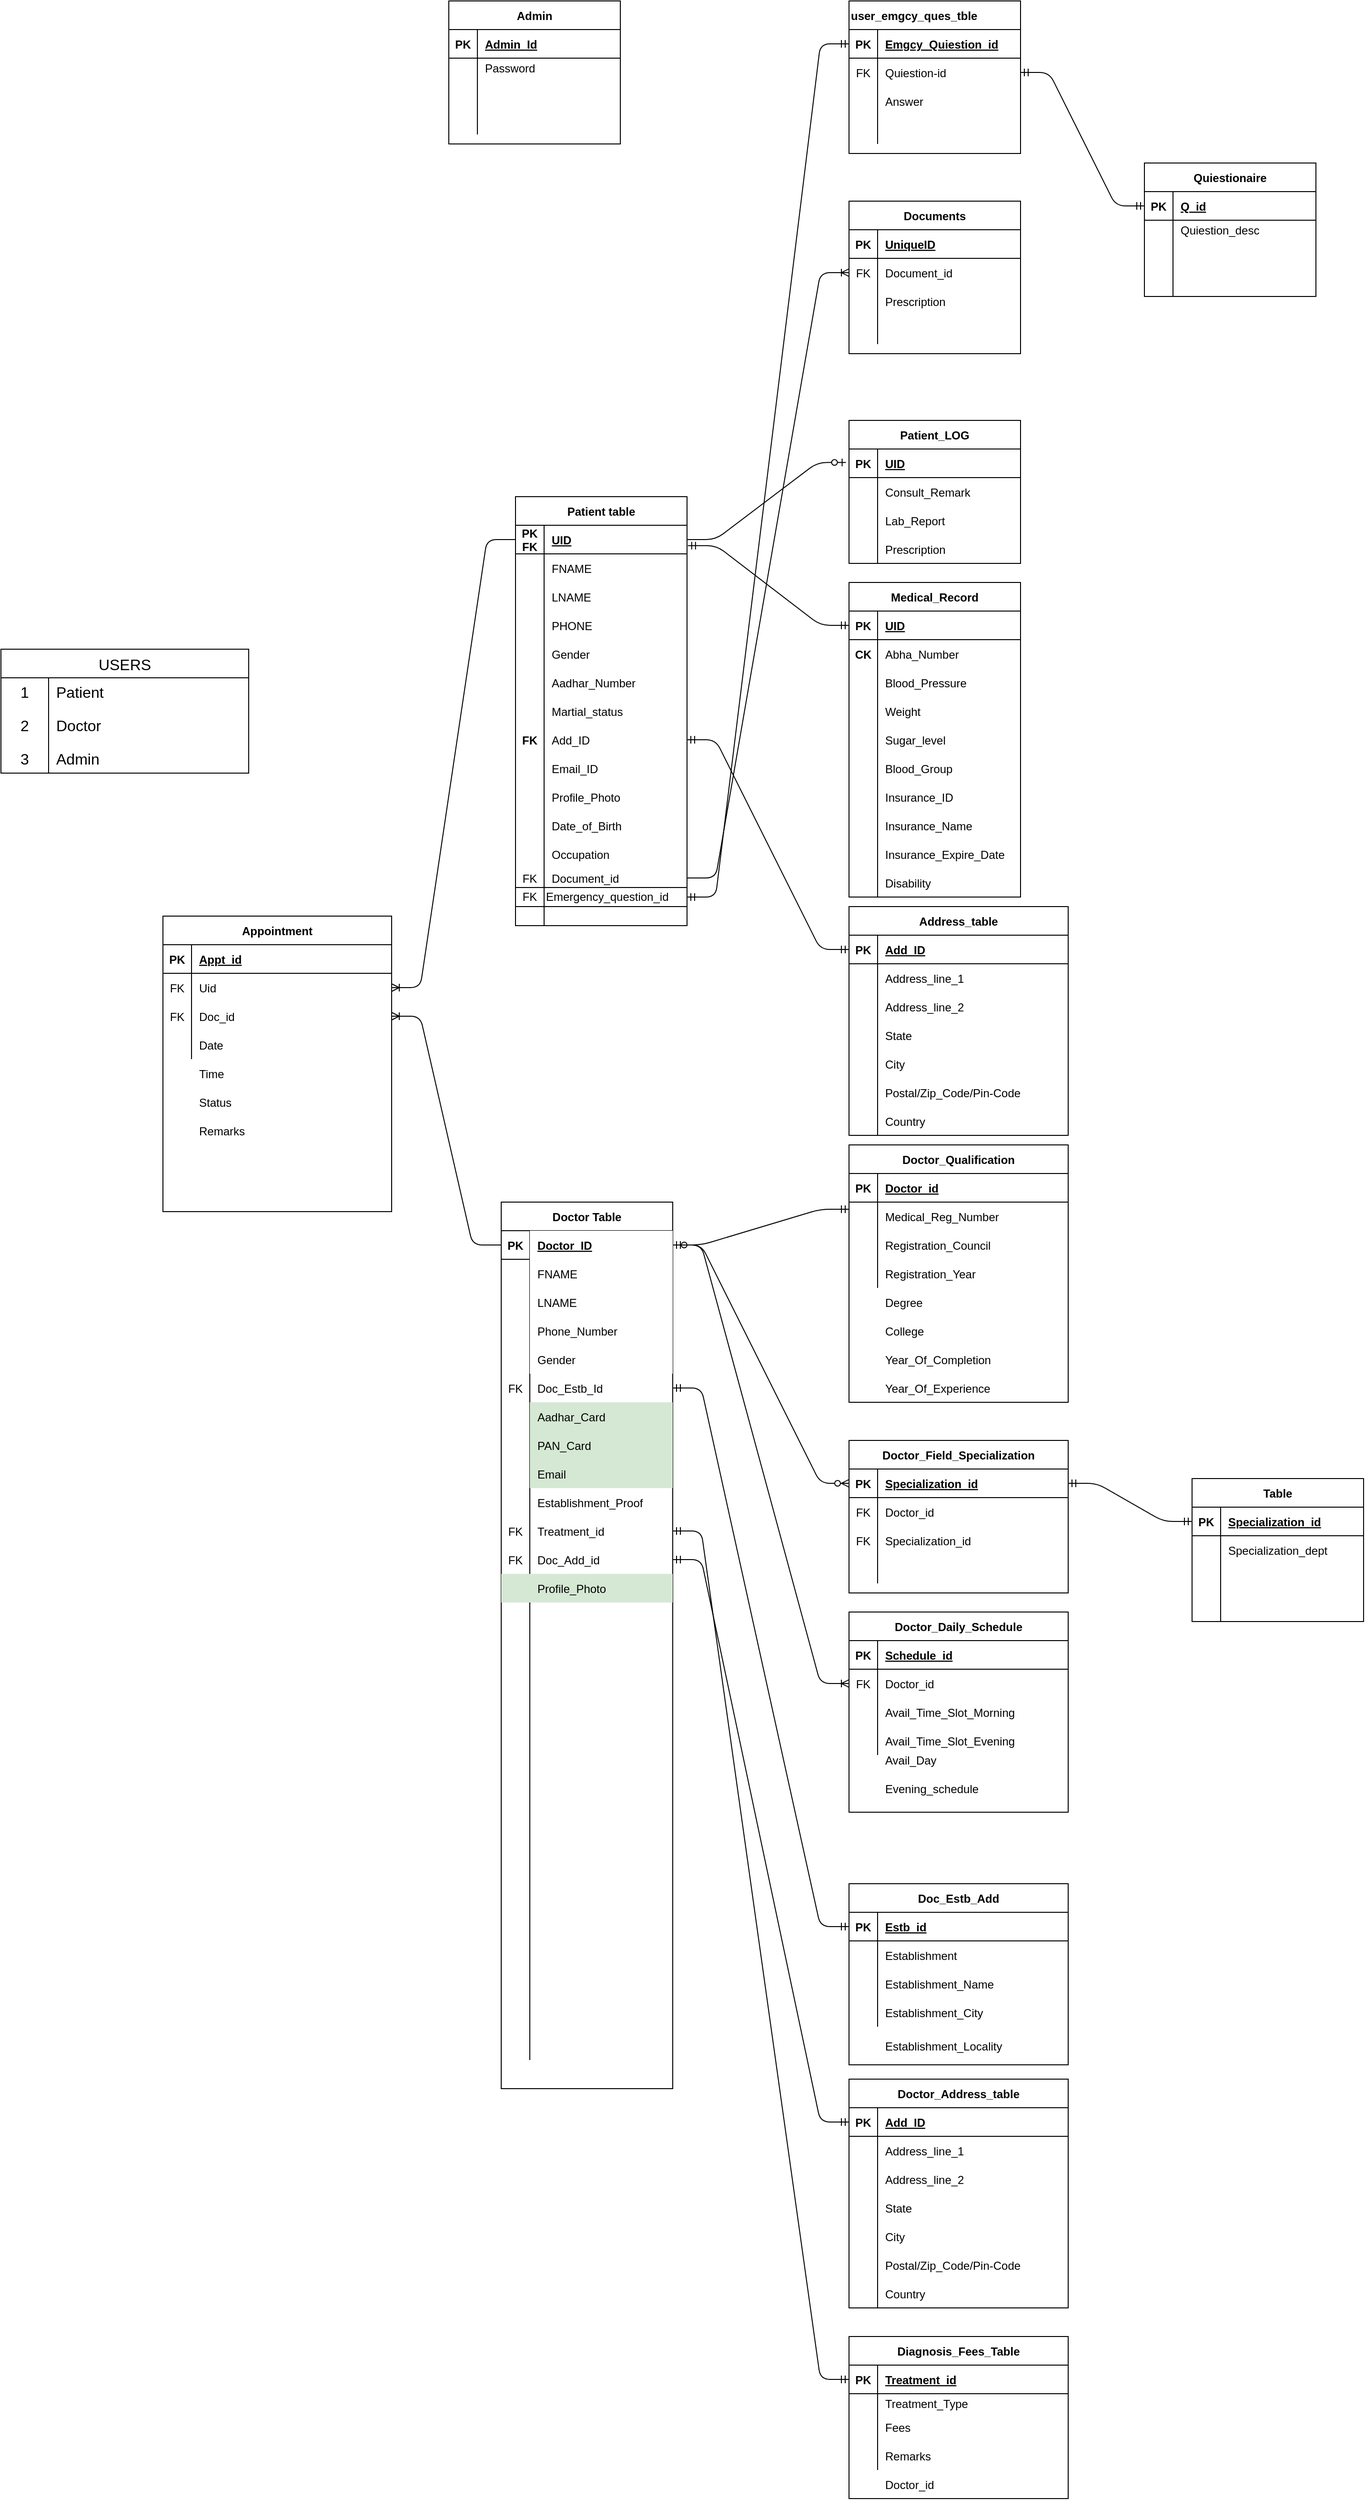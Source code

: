 <mxfile version="13.9.9" type="device"><diagram name="Page-1" id="c4acf3e9-155e-7222-9cf6-157b1a14988f"><mxGraphModel dx="1603" dy="1441" grid="1" gridSize="10" guides="1" tooltips="1" connect="1" arrows="1" fold="1" page="1" pageScale="1" pageWidth="850" pageHeight="1100" background="none" math="0" shadow="0"><root><mxCell id="0"/><mxCell id="1" parent="0"/><mxCell id="9jpm3wXk8JXDyQSvbuSL-8" value="USERS" style="shape=table;startSize=30;container=1;collapsible=0;childLayout=tableLayout;fixedRows=1;rowLines=0;fontStyle=0;strokeColor=default;fontSize=16;" parent="1" vertex="1"><mxGeometry x="-190" y="260" width="260" height="130" as="geometry"/></mxCell><mxCell id="9jpm3wXk8JXDyQSvbuSL-9" value="" style="shape=tableRow;horizontal=0;startSize=0;swimlaneHead=0;swimlaneBody=0;top=0;left=0;bottom=0;right=0;collapsible=0;dropTarget=0;fillColor=none;points=[[0,0.5],[1,0.5]];portConstraint=eastwest;strokeColor=inherit;fontSize=16;" parent="9jpm3wXk8JXDyQSvbuSL-8" vertex="1"><mxGeometry y="30" width="260" height="30" as="geometry"/></mxCell><mxCell id="9jpm3wXk8JXDyQSvbuSL-10" value="1" style="shape=partialRectangle;html=1;whiteSpace=wrap;connectable=0;fillColor=none;top=0;left=0;bottom=0;right=0;overflow=hidden;pointerEvents=1;strokeColor=inherit;fontSize=16;" parent="9jpm3wXk8JXDyQSvbuSL-9" vertex="1"><mxGeometry width="50" height="30" as="geometry"><mxRectangle width="50" height="30" as="alternateBounds"/></mxGeometry></mxCell><mxCell id="9jpm3wXk8JXDyQSvbuSL-11" value="Patient" style="shape=partialRectangle;html=1;whiteSpace=wrap;connectable=0;fillColor=none;top=0;left=0;bottom=0;right=0;align=left;spacingLeft=6;overflow=hidden;strokeColor=inherit;fontSize=16;" parent="9jpm3wXk8JXDyQSvbuSL-9" vertex="1"><mxGeometry x="50" width="210" height="30" as="geometry"><mxRectangle width="210" height="30" as="alternateBounds"/></mxGeometry></mxCell><mxCell id="9jpm3wXk8JXDyQSvbuSL-12" value="" style="shape=tableRow;horizontal=0;startSize=0;swimlaneHead=0;swimlaneBody=0;top=0;left=0;bottom=0;right=0;collapsible=0;dropTarget=0;fillColor=none;points=[[0,0.5],[1,0.5]];portConstraint=eastwest;strokeColor=inherit;fontSize=16;" parent="9jpm3wXk8JXDyQSvbuSL-8" vertex="1"><mxGeometry y="60" width="260" height="40" as="geometry"/></mxCell><mxCell id="9jpm3wXk8JXDyQSvbuSL-13" value="2" style="shape=partialRectangle;html=1;whiteSpace=wrap;connectable=0;fillColor=none;top=0;left=0;bottom=0;right=0;overflow=hidden;strokeColor=inherit;fontSize=16;" parent="9jpm3wXk8JXDyQSvbuSL-12" vertex="1"><mxGeometry width="50" height="40" as="geometry"><mxRectangle width="50" height="40" as="alternateBounds"/></mxGeometry></mxCell><mxCell id="9jpm3wXk8JXDyQSvbuSL-14" value="Doctor" style="shape=partialRectangle;html=1;whiteSpace=wrap;connectable=0;fillColor=none;top=0;left=0;bottom=0;right=0;align=left;spacingLeft=6;overflow=hidden;strokeColor=inherit;fontSize=16;" parent="9jpm3wXk8JXDyQSvbuSL-12" vertex="1"><mxGeometry x="50" width="210" height="40" as="geometry"><mxRectangle width="210" height="40" as="alternateBounds"/></mxGeometry></mxCell><mxCell id="9jpm3wXk8JXDyQSvbuSL-15" value="" style="shape=tableRow;horizontal=0;startSize=0;swimlaneHead=0;swimlaneBody=0;top=0;left=0;bottom=0;right=0;collapsible=0;dropTarget=0;fillColor=none;points=[[0,0.5],[1,0.5]];portConstraint=eastwest;strokeColor=inherit;fontSize=16;" parent="9jpm3wXk8JXDyQSvbuSL-8" vertex="1"><mxGeometry y="100" width="260" height="30" as="geometry"/></mxCell><mxCell id="9jpm3wXk8JXDyQSvbuSL-16" value="3" style="shape=partialRectangle;html=1;whiteSpace=wrap;connectable=0;fillColor=none;top=0;left=0;bottom=0;right=0;overflow=hidden;strokeColor=inherit;fontSize=16;" parent="9jpm3wXk8JXDyQSvbuSL-15" vertex="1"><mxGeometry width="50" height="30" as="geometry"><mxRectangle width="50" height="30" as="alternateBounds"/></mxGeometry></mxCell><mxCell id="9jpm3wXk8JXDyQSvbuSL-17" value="Admin" style="shape=partialRectangle;html=1;whiteSpace=wrap;connectable=0;fillColor=none;top=0;left=0;bottom=0;right=0;align=left;spacingLeft=6;overflow=hidden;strokeColor=inherit;fontSize=16;" parent="9jpm3wXk8JXDyQSvbuSL-15" vertex="1"><mxGeometry x="50" width="210" height="30" as="geometry"><mxRectangle width="210" height="30" as="alternateBounds"/></mxGeometry></mxCell><mxCell id="9jpm3wXk8JXDyQSvbuSL-19" value="Patient table" style="shape=table;startSize=30;container=1;collapsible=1;childLayout=tableLayout;fixedRows=1;rowLines=0;fontStyle=1;align=center;resizeLast=1;" parent="1" vertex="1"><mxGeometry x="350" y="100" width="180" height="450" as="geometry"/></mxCell><mxCell id="9jpm3wXk8JXDyQSvbuSL-20" value="" style="shape=tableRow;horizontal=0;startSize=0;swimlaneHead=0;swimlaneBody=0;fillColor=none;collapsible=0;dropTarget=0;points=[[0,0.5],[1,0.5]];portConstraint=eastwest;top=0;left=0;right=0;bottom=1;" parent="9jpm3wXk8JXDyQSvbuSL-19" vertex="1"><mxGeometry y="30" width="180" height="30" as="geometry"/></mxCell><mxCell id="9jpm3wXk8JXDyQSvbuSL-21" value="PK&#10;FK" style="shape=partialRectangle;connectable=0;fillColor=none;top=0;left=0;bottom=0;right=0;fontStyle=1;overflow=hidden;" parent="9jpm3wXk8JXDyQSvbuSL-20" vertex="1"><mxGeometry width="30" height="30" as="geometry"><mxRectangle width="30" height="30" as="alternateBounds"/></mxGeometry></mxCell><mxCell id="9jpm3wXk8JXDyQSvbuSL-22" value="UID" style="shape=partialRectangle;connectable=0;fillColor=none;top=0;left=0;bottom=0;right=0;align=left;spacingLeft=6;fontStyle=5;overflow=hidden;" parent="9jpm3wXk8JXDyQSvbuSL-20" vertex="1"><mxGeometry x="30" width="150" height="30" as="geometry"><mxRectangle width="150" height="30" as="alternateBounds"/></mxGeometry></mxCell><mxCell id="9jpm3wXk8JXDyQSvbuSL-23" value="" style="shape=tableRow;horizontal=0;startSize=0;swimlaneHead=0;swimlaneBody=0;fillColor=none;collapsible=0;dropTarget=0;points=[[0,0.5],[1,0.5]];portConstraint=eastwest;top=0;left=0;right=0;bottom=0;" parent="9jpm3wXk8JXDyQSvbuSL-19" vertex="1"><mxGeometry y="60" width="180" height="30" as="geometry"/></mxCell><mxCell id="9jpm3wXk8JXDyQSvbuSL-24" value="" style="shape=partialRectangle;connectable=0;fillColor=none;top=0;left=0;bottom=0;right=0;editable=1;overflow=hidden;" parent="9jpm3wXk8JXDyQSvbuSL-23" vertex="1"><mxGeometry width="30" height="30" as="geometry"><mxRectangle width="30" height="30" as="alternateBounds"/></mxGeometry></mxCell><mxCell id="9jpm3wXk8JXDyQSvbuSL-25" value="FNAME" style="shape=partialRectangle;connectable=0;fillColor=none;top=0;left=0;bottom=0;right=0;align=left;spacingLeft=6;overflow=hidden;" parent="9jpm3wXk8JXDyQSvbuSL-23" vertex="1"><mxGeometry x="30" width="150" height="30" as="geometry"><mxRectangle width="150" height="30" as="alternateBounds"/></mxGeometry></mxCell><mxCell id="9jpm3wXk8JXDyQSvbuSL-26" value="" style="shape=tableRow;horizontal=0;startSize=0;swimlaneHead=0;swimlaneBody=0;fillColor=none;collapsible=0;dropTarget=0;points=[[0,0.5],[1,0.5]];portConstraint=eastwest;top=0;left=0;right=0;bottom=0;" parent="9jpm3wXk8JXDyQSvbuSL-19" vertex="1"><mxGeometry y="90" width="180" height="30" as="geometry"/></mxCell><mxCell id="9jpm3wXk8JXDyQSvbuSL-27" value="" style="shape=partialRectangle;connectable=0;fillColor=none;top=0;left=0;bottom=0;right=0;editable=1;overflow=hidden;" parent="9jpm3wXk8JXDyQSvbuSL-26" vertex="1"><mxGeometry width="30" height="30" as="geometry"><mxRectangle width="30" height="30" as="alternateBounds"/></mxGeometry></mxCell><mxCell id="9jpm3wXk8JXDyQSvbuSL-28" value="LNAME" style="shape=partialRectangle;connectable=0;fillColor=none;top=0;left=0;bottom=0;right=0;align=left;spacingLeft=6;overflow=hidden;" parent="9jpm3wXk8JXDyQSvbuSL-26" vertex="1"><mxGeometry x="30" width="150" height="30" as="geometry"><mxRectangle width="150" height="30" as="alternateBounds"/></mxGeometry></mxCell><mxCell id="9jpm3wXk8JXDyQSvbuSL-29" value="" style="shape=tableRow;horizontal=0;startSize=0;swimlaneHead=0;swimlaneBody=0;fillColor=none;collapsible=0;dropTarget=0;points=[[0,0.5],[1,0.5]];portConstraint=eastwest;top=0;left=0;right=0;bottom=0;" parent="9jpm3wXk8JXDyQSvbuSL-19" vertex="1"><mxGeometry y="120" width="180" height="30" as="geometry"/></mxCell><mxCell id="9jpm3wXk8JXDyQSvbuSL-30" value="" style="shape=partialRectangle;connectable=0;fillColor=none;top=0;left=0;bottom=0;right=0;editable=1;overflow=hidden;" parent="9jpm3wXk8JXDyQSvbuSL-29" vertex="1"><mxGeometry width="30" height="30" as="geometry"><mxRectangle width="30" height="30" as="alternateBounds"/></mxGeometry></mxCell><mxCell id="9jpm3wXk8JXDyQSvbuSL-31" value="PHONE" style="shape=partialRectangle;connectable=0;fillColor=none;top=0;left=0;bottom=0;right=0;align=left;spacingLeft=6;overflow=hidden;" parent="9jpm3wXk8JXDyQSvbuSL-29" vertex="1"><mxGeometry x="30" width="150" height="30" as="geometry"><mxRectangle width="150" height="30" as="alternateBounds"/></mxGeometry></mxCell><mxCell id="9jpm3wXk8JXDyQSvbuSL-35" value="" style="shape=tableRow;horizontal=0;startSize=0;swimlaneHead=0;swimlaneBody=0;fillColor=none;collapsible=0;dropTarget=0;points=[[0,0.5],[1,0.5]];portConstraint=eastwest;top=0;left=0;right=0;bottom=0;" parent="9jpm3wXk8JXDyQSvbuSL-19" vertex="1"><mxGeometry y="150" width="180" height="30" as="geometry"/></mxCell><mxCell id="9jpm3wXk8JXDyQSvbuSL-36" value="" style="shape=partialRectangle;connectable=0;fillColor=none;top=0;left=0;bottom=0;right=0;editable=1;overflow=hidden;" parent="9jpm3wXk8JXDyQSvbuSL-35" vertex="1"><mxGeometry width="30" height="30" as="geometry"><mxRectangle width="30" height="30" as="alternateBounds"/></mxGeometry></mxCell><mxCell id="9jpm3wXk8JXDyQSvbuSL-37" value="Gender" style="shape=partialRectangle;connectable=0;fillColor=none;top=0;left=0;bottom=0;right=0;align=left;spacingLeft=6;overflow=hidden;" parent="9jpm3wXk8JXDyQSvbuSL-35" vertex="1"><mxGeometry x="30" width="150" height="30" as="geometry"><mxRectangle width="150" height="30" as="alternateBounds"/></mxGeometry></mxCell><mxCell id="9jpm3wXk8JXDyQSvbuSL-38" value="" style="shape=tableRow;horizontal=0;startSize=0;swimlaneHead=0;swimlaneBody=0;fillColor=none;collapsible=0;dropTarget=0;points=[[0,0.5],[1,0.5]];portConstraint=eastwest;top=0;left=0;right=0;bottom=0;" parent="9jpm3wXk8JXDyQSvbuSL-19" vertex="1"><mxGeometry y="180" width="180" height="30" as="geometry"/></mxCell><mxCell id="9jpm3wXk8JXDyQSvbuSL-39" value="" style="shape=partialRectangle;connectable=0;fillColor=none;top=0;left=0;bottom=0;right=0;editable=1;overflow=hidden;" parent="9jpm3wXk8JXDyQSvbuSL-38" vertex="1"><mxGeometry width="30" height="30" as="geometry"><mxRectangle width="30" height="30" as="alternateBounds"/></mxGeometry></mxCell><mxCell id="9jpm3wXk8JXDyQSvbuSL-40" value="Aadhar_Number" style="shape=partialRectangle;connectable=0;fillColor=none;top=0;left=0;bottom=0;right=0;align=left;spacingLeft=6;overflow=hidden;" parent="9jpm3wXk8JXDyQSvbuSL-38" vertex="1"><mxGeometry x="30" width="150" height="30" as="geometry"><mxRectangle width="150" height="30" as="alternateBounds"/></mxGeometry></mxCell><mxCell id="9jpm3wXk8JXDyQSvbuSL-66" value="" style="shape=tableRow;horizontal=0;startSize=0;swimlaneHead=0;swimlaneBody=0;fillColor=none;collapsible=0;dropTarget=0;points=[[0,0.5],[1,0.5]];portConstraint=eastwest;top=0;left=0;right=0;bottom=0;" parent="9jpm3wXk8JXDyQSvbuSL-19" vertex="1"><mxGeometry y="210" width="180" height="30" as="geometry"/></mxCell><mxCell id="9jpm3wXk8JXDyQSvbuSL-67" value="" style="shape=partialRectangle;connectable=0;fillColor=none;top=0;left=0;bottom=0;right=0;editable=1;overflow=hidden;" parent="9jpm3wXk8JXDyQSvbuSL-66" vertex="1"><mxGeometry width="30" height="30" as="geometry"><mxRectangle width="30" height="30" as="alternateBounds"/></mxGeometry></mxCell><mxCell id="9jpm3wXk8JXDyQSvbuSL-68" value="Martial_status" style="shape=partialRectangle;connectable=0;fillColor=none;top=0;left=0;bottom=0;right=0;align=left;spacingLeft=6;overflow=hidden;" parent="9jpm3wXk8JXDyQSvbuSL-66" vertex="1"><mxGeometry x="30" width="150" height="30" as="geometry"><mxRectangle width="150" height="30" as="alternateBounds"/></mxGeometry></mxCell><mxCell id="9jpm3wXk8JXDyQSvbuSL-228" value="" style="shape=tableRow;horizontal=0;startSize=0;swimlaneHead=0;swimlaneBody=0;fillColor=none;collapsible=0;dropTarget=0;points=[[0,0.5],[1,0.5]];portConstraint=eastwest;top=0;left=0;right=0;bottom=0;" parent="9jpm3wXk8JXDyQSvbuSL-19" vertex="1"><mxGeometry y="240" width="180" height="30" as="geometry"/></mxCell><mxCell id="9jpm3wXk8JXDyQSvbuSL-229" value="FK" style="shape=partialRectangle;connectable=0;fillColor=none;top=0;left=0;bottom=0;right=0;editable=1;overflow=hidden;fontStyle=1;" parent="9jpm3wXk8JXDyQSvbuSL-228" vertex="1"><mxGeometry width="30" height="30" as="geometry"><mxRectangle width="30" height="30" as="alternateBounds"/></mxGeometry></mxCell><mxCell id="9jpm3wXk8JXDyQSvbuSL-230" value="Add_ID" style="shape=partialRectangle;connectable=0;fillColor=none;top=0;left=0;bottom=0;right=0;align=left;spacingLeft=6;overflow=hidden;" parent="9jpm3wXk8JXDyQSvbuSL-228" vertex="1"><mxGeometry x="30" width="150" height="30" as="geometry"><mxRectangle width="150" height="30" as="alternateBounds"/></mxGeometry></mxCell><mxCell id="9jpm3wXk8JXDyQSvbuSL-284" value="" style="shape=tableRow;horizontal=0;startSize=0;swimlaneHead=0;swimlaneBody=0;fillColor=none;collapsible=0;dropTarget=0;points=[[0,0.5],[1,0.5]];portConstraint=eastwest;top=0;left=0;right=0;bottom=0;" parent="9jpm3wXk8JXDyQSvbuSL-19" vertex="1"><mxGeometry y="270" width="180" height="30" as="geometry"/></mxCell><mxCell id="9jpm3wXk8JXDyQSvbuSL-285" value="" style="shape=partialRectangle;connectable=0;fillColor=none;top=0;left=0;bottom=0;right=0;editable=1;overflow=hidden;" parent="9jpm3wXk8JXDyQSvbuSL-284" vertex="1"><mxGeometry width="30" height="30" as="geometry"><mxRectangle width="30" height="30" as="alternateBounds"/></mxGeometry></mxCell><mxCell id="9jpm3wXk8JXDyQSvbuSL-286" value="Email_ID" style="shape=partialRectangle;connectable=0;fillColor=none;top=0;left=0;bottom=0;right=0;align=left;spacingLeft=6;overflow=hidden;" parent="9jpm3wXk8JXDyQSvbuSL-284" vertex="1"><mxGeometry x="30" width="150" height="30" as="geometry"><mxRectangle width="150" height="30" as="alternateBounds"/></mxGeometry></mxCell><mxCell id="9jpm3wXk8JXDyQSvbuSL-72" value="" style="shape=tableRow;horizontal=0;startSize=0;swimlaneHead=0;swimlaneBody=0;fillColor=none;collapsible=0;dropTarget=0;points=[[0,0.5],[1,0.5]];portConstraint=eastwest;top=0;left=0;right=0;bottom=0;" parent="9jpm3wXk8JXDyQSvbuSL-19" vertex="1"><mxGeometry y="300" width="180" height="30" as="geometry"/></mxCell><mxCell id="9jpm3wXk8JXDyQSvbuSL-73" value="" style="shape=partialRectangle;connectable=0;fillColor=none;top=0;left=0;bottom=0;right=0;editable=1;overflow=hidden;" parent="9jpm3wXk8JXDyQSvbuSL-72" vertex="1"><mxGeometry width="30" height="30" as="geometry"><mxRectangle width="30" height="30" as="alternateBounds"/></mxGeometry></mxCell><mxCell id="9jpm3wXk8JXDyQSvbuSL-74" value="Profile_Photo" style="shape=partialRectangle;connectable=0;fillColor=none;top=0;left=0;bottom=0;right=0;align=left;spacingLeft=6;overflow=hidden;" parent="9jpm3wXk8JXDyQSvbuSL-72" vertex="1"><mxGeometry x="30" width="150" height="30" as="geometry"><mxRectangle width="150" height="30" as="alternateBounds"/></mxGeometry></mxCell><mxCell id="9jpm3wXk8JXDyQSvbuSL-287" value="" style="shape=tableRow;horizontal=0;startSize=0;swimlaneHead=0;swimlaneBody=0;fillColor=none;collapsible=0;dropTarget=0;points=[[0,0.5],[1,0.5]];portConstraint=eastwest;top=0;left=0;right=0;bottom=0;" parent="9jpm3wXk8JXDyQSvbuSL-19" vertex="1"><mxGeometry y="330" width="180" height="30" as="geometry"/></mxCell><mxCell id="9jpm3wXk8JXDyQSvbuSL-288" value="" style="shape=partialRectangle;connectable=0;fillColor=none;top=0;left=0;bottom=0;right=0;editable=1;overflow=hidden;" parent="9jpm3wXk8JXDyQSvbuSL-287" vertex="1"><mxGeometry width="30" height="30" as="geometry"><mxRectangle width="30" height="30" as="alternateBounds"/></mxGeometry></mxCell><mxCell id="9jpm3wXk8JXDyQSvbuSL-289" value="Date_of_Birth" style="shape=partialRectangle;connectable=0;fillColor=none;top=0;left=0;bottom=0;right=0;align=left;spacingLeft=6;overflow=hidden;" parent="9jpm3wXk8JXDyQSvbuSL-287" vertex="1"><mxGeometry x="30" width="150" height="30" as="geometry"><mxRectangle width="150" height="30" as="alternateBounds"/></mxGeometry></mxCell><mxCell id="9jpm3wXk8JXDyQSvbuSL-318" value="" style="shape=tableRow;horizontal=0;startSize=0;swimlaneHead=0;swimlaneBody=0;fillColor=none;collapsible=0;dropTarget=0;points=[[0,0.5],[1,0.5]];portConstraint=eastwest;top=0;left=0;right=0;bottom=0;" parent="9jpm3wXk8JXDyQSvbuSL-19" vertex="1"><mxGeometry y="360" width="180" height="30" as="geometry"/></mxCell><mxCell id="9jpm3wXk8JXDyQSvbuSL-319" value="" style="shape=partialRectangle;connectable=0;fillColor=none;top=0;left=0;bottom=0;right=0;editable=1;overflow=hidden;" parent="9jpm3wXk8JXDyQSvbuSL-318" vertex="1"><mxGeometry width="30" height="30" as="geometry"><mxRectangle width="30" height="30" as="alternateBounds"/></mxGeometry></mxCell><mxCell id="9jpm3wXk8JXDyQSvbuSL-320" value="Occupation" style="shape=partialRectangle;connectable=0;fillColor=none;top=0;left=0;bottom=0;right=0;align=left;spacingLeft=6;overflow=hidden;" parent="9jpm3wXk8JXDyQSvbuSL-318" vertex="1"><mxGeometry x="30" width="150" height="30" as="geometry"><mxRectangle width="150" height="30" as="alternateBounds"/></mxGeometry></mxCell><mxCell id="9jpm3wXk8JXDyQSvbuSL-69" value="" style="shape=tableRow;horizontal=0;startSize=0;swimlaneHead=0;swimlaneBody=0;fillColor=none;collapsible=0;dropTarget=0;points=[[0,0.5],[1,0.5]];portConstraint=eastwest;top=0;left=0;right=0;bottom=0;" parent="9jpm3wXk8JXDyQSvbuSL-19" vertex="1"><mxGeometry y="390" width="180" height="20" as="geometry"/></mxCell><mxCell id="9jpm3wXk8JXDyQSvbuSL-70" value="FK" style="shape=partialRectangle;connectable=0;fillColor=none;top=0;left=0;bottom=0;right=0;editable=1;overflow=hidden;" parent="9jpm3wXk8JXDyQSvbuSL-69" vertex="1"><mxGeometry width="30" height="20" as="geometry"><mxRectangle width="30" height="30" as="alternateBounds"/></mxGeometry></mxCell><mxCell id="9jpm3wXk8JXDyQSvbuSL-71" value="Document_id" style="shape=partialRectangle;connectable=0;fillColor=none;top=0;left=0;bottom=0;right=0;align=left;spacingLeft=6;overflow=hidden;" parent="9jpm3wXk8JXDyQSvbuSL-69" vertex="1"><mxGeometry x="30" width="150" height="20" as="geometry"><mxRectangle width="150" height="30" as="alternateBounds"/></mxGeometry></mxCell><mxCell id="9jpm3wXk8JXDyQSvbuSL-34" style="edgeStyle=orthogonalEdgeStyle;orthogonalLoop=1;jettySize=auto;html=1;entryX=0;entryY=0.5;entryDx=0;entryDy=0;" parent="1" edge="1"><mxGeometry relative="1" as="geometry"><mxPoint x="260" y="205.04" as="sourcePoint"/><mxPoint x="260" y="205" as="targetPoint"/></mxGeometry></mxCell><mxCell id="9jpm3wXk8JXDyQSvbuSL-104" value="Doctor Table" style="shape=table;startSize=30;container=1;collapsible=1;childLayout=tableLayout;fixedRows=1;rowLines=0;fontStyle=1;align=center;resizeLast=1;" parent="1" vertex="1"><mxGeometry x="335" y="840" width="180" height="930" as="geometry"/></mxCell><mxCell id="9jpm3wXk8JXDyQSvbuSL-105" value="" style="shape=tableRow;horizontal=0;startSize=0;swimlaneHead=0;swimlaneBody=0;fillColor=none;collapsible=0;dropTarget=0;points=[[0,0.5],[1,0.5]];portConstraint=eastwest;top=0;left=0;right=0;bottom=1;" parent="9jpm3wXk8JXDyQSvbuSL-104" vertex="1"><mxGeometry y="30" width="180" height="30" as="geometry"/></mxCell><mxCell id="9jpm3wXk8JXDyQSvbuSL-106" value="PK" style="shape=partialRectangle;connectable=0;fillColor=none;top=0;left=0;bottom=0;right=0;fontStyle=1;overflow=hidden;" parent="9jpm3wXk8JXDyQSvbuSL-105" vertex="1"><mxGeometry width="30" height="30" as="geometry"><mxRectangle width="30" height="30" as="alternateBounds"/></mxGeometry></mxCell><mxCell id="9jpm3wXk8JXDyQSvbuSL-107" value="Doctor_ID" style="shape=partialRectangle;connectable=0;top=0;left=0;bottom=0;right=0;align=left;spacingLeft=6;fontStyle=5;overflow=hidden;" parent="9jpm3wXk8JXDyQSvbuSL-105" vertex="1"><mxGeometry x="30" width="150" height="30" as="geometry"><mxRectangle width="150" height="30" as="alternateBounds"/></mxGeometry></mxCell><mxCell id="9jpm3wXk8JXDyQSvbuSL-108" value="" style="shape=tableRow;horizontal=0;startSize=0;swimlaneHead=0;swimlaneBody=0;fillColor=none;collapsible=0;dropTarget=0;points=[[0,0.5],[1,0.5]];portConstraint=eastwest;top=0;left=0;right=0;bottom=0;" parent="9jpm3wXk8JXDyQSvbuSL-104" vertex="1"><mxGeometry y="60" width="180" height="30" as="geometry"/></mxCell><mxCell id="9jpm3wXk8JXDyQSvbuSL-109" value="" style="shape=partialRectangle;connectable=0;fillColor=none;top=0;left=0;bottom=0;right=0;editable=1;overflow=hidden;" parent="9jpm3wXk8JXDyQSvbuSL-108" vertex="1"><mxGeometry width="30" height="30" as="geometry"><mxRectangle width="30" height="30" as="alternateBounds"/></mxGeometry></mxCell><mxCell id="9jpm3wXk8JXDyQSvbuSL-110" value="FNAME" style="shape=partialRectangle;connectable=0;top=0;left=0;bottom=0;right=0;align=left;spacingLeft=6;overflow=hidden;" parent="9jpm3wXk8JXDyQSvbuSL-108" vertex="1"><mxGeometry x="30" width="150" height="30" as="geometry"><mxRectangle width="150" height="30" as="alternateBounds"/></mxGeometry></mxCell><mxCell id="9jpm3wXk8JXDyQSvbuSL-111" value="" style="shape=tableRow;horizontal=0;startSize=0;swimlaneHead=0;swimlaneBody=0;fillColor=none;collapsible=0;dropTarget=0;points=[[0,0.5],[1,0.5]];portConstraint=eastwest;top=0;left=0;right=0;bottom=0;" parent="9jpm3wXk8JXDyQSvbuSL-104" vertex="1"><mxGeometry y="90" width="180" height="30" as="geometry"/></mxCell><mxCell id="9jpm3wXk8JXDyQSvbuSL-112" value="" style="shape=partialRectangle;connectable=0;fillColor=none;top=0;left=0;bottom=0;right=0;editable=1;overflow=hidden;" parent="9jpm3wXk8JXDyQSvbuSL-111" vertex="1"><mxGeometry width="30" height="30" as="geometry"><mxRectangle width="30" height="30" as="alternateBounds"/></mxGeometry></mxCell><mxCell id="9jpm3wXk8JXDyQSvbuSL-113" value="LNAME" style="shape=partialRectangle;connectable=0;top=0;left=0;bottom=0;right=0;align=left;spacingLeft=6;overflow=hidden;" parent="9jpm3wXk8JXDyQSvbuSL-111" vertex="1"><mxGeometry x="30" width="150" height="30" as="geometry"><mxRectangle width="150" height="30" as="alternateBounds"/></mxGeometry></mxCell><mxCell id="9jpm3wXk8JXDyQSvbuSL-114" value="" style="shape=tableRow;horizontal=0;startSize=0;swimlaneHead=0;swimlaneBody=0;fillColor=none;collapsible=0;dropTarget=0;points=[[0,0.5],[1,0.5]];portConstraint=eastwest;top=0;left=0;right=0;bottom=0;" parent="9jpm3wXk8JXDyQSvbuSL-104" vertex="1"><mxGeometry y="120" width="180" height="30" as="geometry"/></mxCell><mxCell id="9jpm3wXk8JXDyQSvbuSL-115" value="" style="shape=partialRectangle;connectable=0;fillColor=none;top=0;left=0;bottom=0;right=0;editable=1;overflow=hidden;" parent="9jpm3wXk8JXDyQSvbuSL-114" vertex="1"><mxGeometry width="30" height="30" as="geometry"><mxRectangle width="30" height="30" as="alternateBounds"/></mxGeometry></mxCell><mxCell id="9jpm3wXk8JXDyQSvbuSL-116" value="Phone_Number" style="shape=partialRectangle;connectable=0;top=0;left=0;bottom=0;right=0;align=left;spacingLeft=6;overflow=hidden;" parent="9jpm3wXk8JXDyQSvbuSL-114" vertex="1"><mxGeometry x="30" width="150" height="30" as="geometry"><mxRectangle width="150" height="30" as="alternateBounds"/></mxGeometry></mxCell><mxCell id="9jpm3wXk8JXDyQSvbuSL-117" value="" style="shape=tableRow;horizontal=0;startSize=0;swimlaneHead=0;swimlaneBody=0;fillColor=none;collapsible=0;dropTarget=0;points=[[0,0.5],[1,0.5]];portConstraint=eastwest;top=0;left=0;right=0;bottom=0;" parent="9jpm3wXk8JXDyQSvbuSL-104" vertex="1"><mxGeometry y="150" width="180" height="30" as="geometry"/></mxCell><mxCell id="9jpm3wXk8JXDyQSvbuSL-118" value="" style="shape=partialRectangle;connectable=0;fillColor=none;top=0;left=0;bottom=0;right=0;editable=1;overflow=hidden;" parent="9jpm3wXk8JXDyQSvbuSL-117" vertex="1"><mxGeometry width="30" height="30" as="geometry"><mxRectangle width="30" height="30" as="alternateBounds"/></mxGeometry></mxCell><mxCell id="9jpm3wXk8JXDyQSvbuSL-119" value="Gender" style="shape=partialRectangle;connectable=0;top=0;left=0;bottom=0;right=0;align=left;spacingLeft=6;overflow=hidden;" parent="9jpm3wXk8JXDyQSvbuSL-117" vertex="1"><mxGeometry x="30" width="150" height="30" as="geometry"><mxRectangle width="150" height="30" as="alternateBounds"/></mxGeometry></mxCell><mxCell id="9jpm3wXk8JXDyQSvbuSL-123" value="" style="shape=tableRow;horizontal=0;startSize=0;swimlaneHead=0;swimlaneBody=0;fillColor=none;collapsible=0;dropTarget=0;points=[[0,0.5],[1,0.5]];portConstraint=eastwest;top=0;left=0;right=0;bottom=0;" parent="9jpm3wXk8JXDyQSvbuSL-104" vertex="1"><mxGeometry y="180" width="180" height="30" as="geometry"/></mxCell><mxCell id="9jpm3wXk8JXDyQSvbuSL-124" value="FK" style="shape=partialRectangle;connectable=0;fillColor=none;top=0;left=0;bottom=0;right=0;editable=1;overflow=hidden;" parent="9jpm3wXk8JXDyQSvbuSL-123" vertex="1"><mxGeometry width="30" height="30" as="geometry"><mxRectangle width="30" height="30" as="alternateBounds"/></mxGeometry></mxCell><mxCell id="9jpm3wXk8JXDyQSvbuSL-125" value="Doc_Estb_Id" style="shape=partialRectangle;connectable=0;fillColor=none;top=0;left=0;bottom=0;right=0;align=left;spacingLeft=6;overflow=hidden;" parent="9jpm3wXk8JXDyQSvbuSL-123" vertex="1"><mxGeometry x="30" width="150" height="30" as="geometry"><mxRectangle width="150" height="30" as="alternateBounds"/></mxGeometry></mxCell><mxCell id="9jpm3wXk8JXDyQSvbuSL-147" value="" style="shape=tableRow;horizontal=0;startSize=0;swimlaneHead=0;swimlaneBody=0;fillColor=none;collapsible=0;dropTarget=0;points=[[0,0.5],[1,0.5]];portConstraint=eastwest;top=0;left=0;right=0;bottom=0;" parent="9jpm3wXk8JXDyQSvbuSL-104" vertex="1"><mxGeometry y="210" width="180" height="30" as="geometry"/></mxCell><mxCell id="9jpm3wXk8JXDyQSvbuSL-148" value="" style="shape=partialRectangle;connectable=0;fillColor=none;top=0;left=0;bottom=0;right=0;editable=1;overflow=hidden;" parent="9jpm3wXk8JXDyQSvbuSL-147" vertex="1"><mxGeometry width="30" height="30" as="geometry"><mxRectangle width="30" height="30" as="alternateBounds"/></mxGeometry></mxCell><mxCell id="9jpm3wXk8JXDyQSvbuSL-149" value="Aadhar_Card" style="shape=partialRectangle;connectable=0;fillColor=#d5e8d4;top=0;left=0;bottom=0;right=0;align=left;spacingLeft=6;overflow=hidden;strokeColor=#82b366;" parent="9jpm3wXk8JXDyQSvbuSL-147" vertex="1"><mxGeometry x="30" width="150" height="30" as="geometry"><mxRectangle width="150" height="30" as="alternateBounds"/></mxGeometry></mxCell><mxCell id="9jpm3wXk8JXDyQSvbuSL-120" value="" style="shape=tableRow;horizontal=0;startSize=0;swimlaneHead=0;swimlaneBody=0;fillColor=none;collapsible=0;dropTarget=0;points=[[0,0.5],[1,0.5]];portConstraint=eastwest;top=0;left=0;right=0;bottom=0;" parent="9jpm3wXk8JXDyQSvbuSL-104" vertex="1"><mxGeometry y="240" width="180" height="30" as="geometry"/></mxCell><mxCell id="9jpm3wXk8JXDyQSvbuSL-121" value="" style="shape=partialRectangle;connectable=0;fillColor=none;top=0;left=0;bottom=0;right=0;editable=1;overflow=hidden;" parent="9jpm3wXk8JXDyQSvbuSL-120" vertex="1"><mxGeometry width="30" height="30" as="geometry"><mxRectangle width="30" height="30" as="alternateBounds"/></mxGeometry></mxCell><mxCell id="9jpm3wXk8JXDyQSvbuSL-122" value="PAN_Card" style="shape=partialRectangle;connectable=0;fillColor=#d5e8d4;top=0;left=0;bottom=0;right=0;align=left;spacingLeft=6;overflow=hidden;strokeColor=#82b366;" parent="9jpm3wXk8JXDyQSvbuSL-120" vertex="1"><mxGeometry x="30" width="150" height="30" as="geometry"><mxRectangle width="150" height="30" as="alternateBounds"/></mxGeometry></mxCell><mxCell id="9jpm3wXk8JXDyQSvbuSL-126" value="" style="shape=tableRow;horizontal=0;startSize=0;swimlaneHead=0;swimlaneBody=0;fillColor=none;collapsible=0;dropTarget=0;points=[[0,0.5],[1,0.5]];portConstraint=eastwest;top=0;left=0;right=0;bottom=0;" parent="9jpm3wXk8JXDyQSvbuSL-104" vertex="1"><mxGeometry y="270" width="180" height="30" as="geometry"/></mxCell><mxCell id="9jpm3wXk8JXDyQSvbuSL-127" value="" style="shape=partialRectangle;connectable=0;fillColor=none;top=0;left=0;bottom=0;right=0;editable=1;overflow=hidden;" parent="9jpm3wXk8JXDyQSvbuSL-126" vertex="1"><mxGeometry width="30" height="30" as="geometry"><mxRectangle width="30" height="30" as="alternateBounds"/></mxGeometry></mxCell><mxCell id="9jpm3wXk8JXDyQSvbuSL-128" value="Email" style="shape=partialRectangle;connectable=0;fillColor=#d5e8d4;top=0;left=0;bottom=0;right=0;align=left;spacingLeft=6;overflow=hidden;strokeColor=#82b366;" parent="9jpm3wXk8JXDyQSvbuSL-126" vertex="1"><mxGeometry x="30" width="150" height="30" as="geometry"><mxRectangle width="150" height="30" as="alternateBounds"/></mxGeometry></mxCell><mxCell id="9jpm3wXk8JXDyQSvbuSL-129" value="" style="shape=tableRow;horizontal=0;startSize=0;swimlaneHead=0;swimlaneBody=0;fillColor=none;collapsible=0;dropTarget=0;points=[[0,0.5],[1,0.5]];portConstraint=eastwest;top=0;left=0;right=0;bottom=0;" parent="9jpm3wXk8JXDyQSvbuSL-104" vertex="1"><mxGeometry y="300" width="180" height="30" as="geometry"/></mxCell><mxCell id="9jpm3wXk8JXDyQSvbuSL-130" value="" style="shape=partialRectangle;connectable=0;fillColor=none;top=0;left=0;bottom=0;right=0;editable=1;overflow=hidden;" parent="9jpm3wXk8JXDyQSvbuSL-129" vertex="1"><mxGeometry width="30" height="30" as="geometry"><mxRectangle width="30" height="30" as="alternateBounds"/></mxGeometry></mxCell><mxCell id="9jpm3wXk8JXDyQSvbuSL-131" value="Establishment_Proof" style="shape=partialRectangle;connectable=0;fillColor=none;top=0;left=0;bottom=0;right=0;align=left;spacingLeft=6;overflow=hidden;" parent="9jpm3wXk8JXDyQSvbuSL-129" vertex="1"><mxGeometry x="30" width="150" height="30" as="geometry"><mxRectangle width="150" height="30" as="alternateBounds"/></mxGeometry></mxCell><mxCell id="bBwrWh9iZVVAsLeWQ43W-309" value="" style="shape=tableRow;horizontal=0;startSize=0;swimlaneHead=0;swimlaneBody=0;fillColor=none;collapsible=0;dropTarget=0;points=[[0,0.5],[1,0.5]];portConstraint=eastwest;top=0;left=0;right=0;bottom=0;" parent="9jpm3wXk8JXDyQSvbuSL-104" vertex="1"><mxGeometry y="330" width="180" height="30" as="geometry"/></mxCell><mxCell id="bBwrWh9iZVVAsLeWQ43W-310" value="FK" style="shape=partialRectangle;connectable=0;fillColor=none;top=0;left=0;bottom=0;right=0;editable=1;overflow=hidden;" parent="bBwrWh9iZVVAsLeWQ43W-309" vertex="1"><mxGeometry width="30" height="30" as="geometry"><mxRectangle width="30" height="30" as="alternateBounds"/></mxGeometry></mxCell><mxCell id="bBwrWh9iZVVAsLeWQ43W-311" value="Treatment_id" style="shape=partialRectangle;connectable=0;fillColor=none;top=0;left=0;bottom=0;right=0;align=left;spacingLeft=6;overflow=hidden;" parent="bBwrWh9iZVVAsLeWQ43W-309" vertex="1"><mxGeometry x="30" width="150" height="30" as="geometry"><mxRectangle width="150" height="30" as="alternateBounds"/></mxGeometry></mxCell><mxCell id="9jpm3wXk8JXDyQSvbuSL-132" value="" style="shape=tableRow;horizontal=0;startSize=0;swimlaneHead=0;swimlaneBody=0;fillColor=none;collapsible=0;dropTarget=0;points=[[0,0.5],[1,0.5]];portConstraint=eastwest;top=0;left=0;right=0;bottom=0;" parent="9jpm3wXk8JXDyQSvbuSL-104" vertex="1"><mxGeometry y="360" width="180" height="30" as="geometry"/></mxCell><mxCell id="9jpm3wXk8JXDyQSvbuSL-133" value="FK" style="shape=partialRectangle;connectable=0;fillColor=none;top=0;left=0;bottom=0;right=0;editable=1;overflow=hidden;" parent="9jpm3wXk8JXDyQSvbuSL-132" vertex="1"><mxGeometry width="30" height="30" as="geometry"><mxRectangle width="30" height="30" as="alternateBounds"/></mxGeometry></mxCell><mxCell id="9jpm3wXk8JXDyQSvbuSL-134" value="Doc_Add_id" style="shape=partialRectangle;connectable=0;fillColor=none;top=0;left=0;bottom=0;right=0;align=left;spacingLeft=6;overflow=hidden;" parent="9jpm3wXk8JXDyQSvbuSL-132" vertex="1"><mxGeometry x="30" width="150" height="30" as="geometry"><mxRectangle width="150" height="30" as="alternateBounds"/></mxGeometry></mxCell><mxCell id="9jpm3wXk8JXDyQSvbuSL-135" value="" style="shape=tableRow;horizontal=0;startSize=0;swimlaneHead=0;swimlaneBody=0;fillColor=#d5e8d4;collapsible=0;dropTarget=0;points=[[0,0.5],[1,0.5]];portConstraint=eastwest;top=0;left=0;right=0;bottom=0;strokeColor=#82b366;" parent="9jpm3wXk8JXDyQSvbuSL-104" vertex="1"><mxGeometry y="390" width="180" height="30" as="geometry"/></mxCell><mxCell id="9jpm3wXk8JXDyQSvbuSL-136" value="" style="shape=partialRectangle;connectable=0;fillColor=none;top=0;left=0;bottom=0;right=0;editable=1;overflow=hidden;" parent="9jpm3wXk8JXDyQSvbuSL-135" vertex="1"><mxGeometry width="30" height="30" as="geometry"><mxRectangle width="30" height="30" as="alternateBounds"/></mxGeometry></mxCell><mxCell id="9jpm3wXk8JXDyQSvbuSL-137" value="Profile_Photo" style="shape=partialRectangle;connectable=0;fillColor=none;top=0;left=0;bottom=0;right=0;align=left;spacingLeft=6;overflow=hidden;" parent="9jpm3wXk8JXDyQSvbuSL-135" vertex="1"><mxGeometry x="30" width="150" height="30" as="geometry"><mxRectangle width="150" height="30" as="alternateBounds"/></mxGeometry></mxCell><mxCell id="9jpm3wXk8JXDyQSvbuSL-144" value="" style="shape=tableRow;horizontal=0;startSize=0;swimlaneHead=0;swimlaneBody=0;fillColor=none;collapsible=0;dropTarget=0;points=[[0,0.5],[1,0.5]];portConstraint=eastwest;top=0;left=0;right=0;bottom=0;" parent="9jpm3wXk8JXDyQSvbuSL-104" vertex="1"><mxGeometry y="420" width="180" height="30" as="geometry"/></mxCell><mxCell id="9jpm3wXk8JXDyQSvbuSL-145" value="" style="shape=partialRectangle;connectable=0;fillColor=none;top=0;left=0;bottom=0;right=0;editable=1;overflow=hidden;" parent="9jpm3wXk8JXDyQSvbuSL-144" vertex="1"><mxGeometry width="30" height="30" as="geometry"><mxRectangle width="30" height="30" as="alternateBounds"/></mxGeometry></mxCell><mxCell id="9jpm3wXk8JXDyQSvbuSL-146" value="" style="shape=partialRectangle;connectable=0;fillColor=none;top=0;left=0;bottom=0;right=0;align=left;spacingLeft=6;overflow=hidden;" parent="9jpm3wXk8JXDyQSvbuSL-144" vertex="1"><mxGeometry x="30" width="150" height="30" as="geometry"><mxRectangle width="150" height="30" as="alternateBounds"/></mxGeometry></mxCell><mxCell id="9jpm3wXk8JXDyQSvbuSL-150" value="" style="shape=tableRow;horizontal=0;startSize=0;swimlaneHead=0;swimlaneBody=0;fillColor=none;collapsible=0;dropTarget=0;points=[[0,0.5],[1,0.5]];portConstraint=eastwest;top=0;left=0;right=0;bottom=0;" parent="9jpm3wXk8JXDyQSvbuSL-104" vertex="1"><mxGeometry y="450" width="180" height="30" as="geometry"/></mxCell><mxCell id="9jpm3wXk8JXDyQSvbuSL-151" value="" style="shape=partialRectangle;connectable=0;fillColor=none;top=0;left=0;bottom=0;right=0;editable=1;overflow=hidden;" parent="9jpm3wXk8JXDyQSvbuSL-150" vertex="1"><mxGeometry width="30" height="30" as="geometry"><mxRectangle width="30" height="30" as="alternateBounds"/></mxGeometry></mxCell><mxCell id="9jpm3wXk8JXDyQSvbuSL-152" value="" style="shape=partialRectangle;connectable=0;fillColor=none;top=0;left=0;bottom=0;right=0;align=left;spacingLeft=6;overflow=hidden;" parent="9jpm3wXk8JXDyQSvbuSL-150" vertex="1"><mxGeometry x="30" width="150" height="30" as="geometry"><mxRectangle width="150" height="30" as="alternateBounds"/></mxGeometry></mxCell><mxCell id="9jpm3wXk8JXDyQSvbuSL-153" value="" style="shape=tableRow;horizontal=0;startSize=0;swimlaneHead=0;swimlaneBody=0;fillColor=none;collapsible=0;dropTarget=0;points=[[0,0.5],[1,0.5]];portConstraint=eastwest;top=0;left=0;right=0;bottom=0;" parent="9jpm3wXk8JXDyQSvbuSL-104" vertex="1"><mxGeometry y="480" width="180" height="30" as="geometry"/></mxCell><mxCell id="9jpm3wXk8JXDyQSvbuSL-154" value="" style="shape=partialRectangle;connectable=0;fillColor=none;top=0;left=0;bottom=0;right=0;editable=1;overflow=hidden;" parent="9jpm3wXk8JXDyQSvbuSL-153" vertex="1"><mxGeometry width="30" height="30" as="geometry"><mxRectangle width="30" height="30" as="alternateBounds"/></mxGeometry></mxCell><mxCell id="9jpm3wXk8JXDyQSvbuSL-155" value="" style="shape=partialRectangle;connectable=0;fillColor=none;top=0;left=0;bottom=0;right=0;align=left;spacingLeft=6;overflow=hidden;" parent="9jpm3wXk8JXDyQSvbuSL-153" vertex="1"><mxGeometry x="30" width="150" height="30" as="geometry"><mxRectangle width="150" height="30" as="alternateBounds"/></mxGeometry></mxCell><mxCell id="9jpm3wXk8JXDyQSvbuSL-156" value="" style="shape=tableRow;horizontal=0;startSize=0;swimlaneHead=0;swimlaneBody=0;fillColor=none;collapsible=0;dropTarget=0;points=[[0,0.5],[1,0.5]];portConstraint=eastwest;top=0;left=0;right=0;bottom=0;" parent="9jpm3wXk8JXDyQSvbuSL-104" vertex="1"><mxGeometry y="510" width="180" height="30" as="geometry"/></mxCell><mxCell id="9jpm3wXk8JXDyQSvbuSL-157" value="" style="shape=partialRectangle;connectable=0;fillColor=none;top=0;left=0;bottom=0;right=0;editable=1;overflow=hidden;" parent="9jpm3wXk8JXDyQSvbuSL-156" vertex="1"><mxGeometry width="30" height="30" as="geometry"><mxRectangle width="30" height="30" as="alternateBounds"/></mxGeometry></mxCell><mxCell id="9jpm3wXk8JXDyQSvbuSL-158" value="" style="shape=partialRectangle;connectable=0;fillColor=none;top=0;left=0;bottom=0;right=0;align=left;spacingLeft=6;overflow=hidden;" parent="9jpm3wXk8JXDyQSvbuSL-156" vertex="1"><mxGeometry x="30" width="150" height="30" as="geometry"><mxRectangle width="150" height="30" as="alternateBounds"/></mxGeometry></mxCell><mxCell id="9jpm3wXk8JXDyQSvbuSL-159" value="" style="shape=tableRow;horizontal=0;startSize=0;swimlaneHead=0;swimlaneBody=0;fillColor=none;collapsible=0;dropTarget=0;points=[[0,0.5],[1,0.5]];portConstraint=eastwest;top=0;left=0;right=0;bottom=0;" parent="9jpm3wXk8JXDyQSvbuSL-104" vertex="1"><mxGeometry y="540" width="180" height="30" as="geometry"/></mxCell><mxCell id="9jpm3wXk8JXDyQSvbuSL-160" value="" style="shape=partialRectangle;connectable=0;fillColor=none;top=0;left=0;bottom=0;right=0;editable=1;overflow=hidden;" parent="9jpm3wXk8JXDyQSvbuSL-159" vertex="1"><mxGeometry width="30" height="30" as="geometry"><mxRectangle width="30" height="30" as="alternateBounds"/></mxGeometry></mxCell><mxCell id="9jpm3wXk8JXDyQSvbuSL-161" value="" style="shape=partialRectangle;connectable=0;fillColor=none;top=0;left=0;bottom=0;right=0;align=left;spacingLeft=6;overflow=hidden;" parent="9jpm3wXk8JXDyQSvbuSL-159" vertex="1"><mxGeometry x="30" width="150" height="30" as="geometry"><mxRectangle width="150" height="30" as="alternateBounds"/></mxGeometry></mxCell><mxCell id="9jpm3wXk8JXDyQSvbuSL-162" value="" style="shape=tableRow;horizontal=0;startSize=0;swimlaneHead=0;swimlaneBody=0;fillColor=none;collapsible=0;dropTarget=0;points=[[0,0.5],[1,0.5]];portConstraint=eastwest;top=0;left=0;right=0;bottom=0;" parent="9jpm3wXk8JXDyQSvbuSL-104" vertex="1"><mxGeometry y="570" width="180" height="30" as="geometry"/></mxCell><mxCell id="9jpm3wXk8JXDyQSvbuSL-163" value="" style="shape=partialRectangle;connectable=0;fillColor=none;top=0;left=0;bottom=0;right=0;editable=1;overflow=hidden;" parent="9jpm3wXk8JXDyQSvbuSL-162" vertex="1"><mxGeometry width="30" height="30" as="geometry"><mxRectangle width="30" height="30" as="alternateBounds"/></mxGeometry></mxCell><mxCell id="9jpm3wXk8JXDyQSvbuSL-164" value="" style="shape=partialRectangle;connectable=0;fillColor=none;top=0;left=0;bottom=0;right=0;align=left;spacingLeft=6;overflow=hidden;" parent="9jpm3wXk8JXDyQSvbuSL-162" vertex="1"><mxGeometry x="30" width="150" height="30" as="geometry"><mxRectangle width="150" height="30" as="alternateBounds"/></mxGeometry></mxCell><mxCell id="9jpm3wXk8JXDyQSvbuSL-165" value="" style="shape=tableRow;horizontal=0;startSize=0;swimlaneHead=0;swimlaneBody=0;fillColor=none;collapsible=0;dropTarget=0;points=[[0,0.5],[1,0.5]];portConstraint=eastwest;top=0;left=0;right=0;bottom=0;" parent="9jpm3wXk8JXDyQSvbuSL-104" vertex="1"><mxGeometry y="600" width="180" height="30" as="geometry"/></mxCell><mxCell id="9jpm3wXk8JXDyQSvbuSL-166" value="" style="shape=partialRectangle;connectable=0;fillColor=none;top=0;left=0;bottom=0;right=0;editable=1;overflow=hidden;" parent="9jpm3wXk8JXDyQSvbuSL-165" vertex="1"><mxGeometry width="30" height="30" as="geometry"><mxRectangle width="30" height="30" as="alternateBounds"/></mxGeometry></mxCell><mxCell id="9jpm3wXk8JXDyQSvbuSL-167" value="" style="shape=partialRectangle;connectable=0;fillColor=none;top=0;left=0;bottom=0;right=0;align=left;spacingLeft=6;overflow=hidden;" parent="9jpm3wXk8JXDyQSvbuSL-165" vertex="1"><mxGeometry x="30" width="150" height="30" as="geometry"><mxRectangle width="150" height="30" as="alternateBounds"/></mxGeometry></mxCell><mxCell id="9jpm3wXk8JXDyQSvbuSL-168" value="" style="shape=tableRow;horizontal=0;startSize=0;swimlaneHead=0;swimlaneBody=0;fillColor=none;collapsible=0;dropTarget=0;points=[[0,0.5],[1,0.5]];portConstraint=eastwest;top=0;left=0;right=0;bottom=0;" parent="9jpm3wXk8JXDyQSvbuSL-104" vertex="1"><mxGeometry y="630" width="180" height="30" as="geometry"/></mxCell><mxCell id="9jpm3wXk8JXDyQSvbuSL-169" value="" style="shape=partialRectangle;connectable=0;fillColor=none;top=0;left=0;bottom=0;right=0;editable=1;overflow=hidden;" parent="9jpm3wXk8JXDyQSvbuSL-168" vertex="1"><mxGeometry width="30" height="30" as="geometry"><mxRectangle width="30" height="30" as="alternateBounds"/></mxGeometry></mxCell><mxCell id="9jpm3wXk8JXDyQSvbuSL-170" value="" style="shape=partialRectangle;connectable=0;fillColor=none;top=0;left=0;bottom=0;right=0;align=left;spacingLeft=6;overflow=hidden;" parent="9jpm3wXk8JXDyQSvbuSL-168" vertex="1"><mxGeometry x="30" width="150" height="30" as="geometry"><mxRectangle width="150" height="30" as="alternateBounds"/></mxGeometry></mxCell><mxCell id="9jpm3wXk8JXDyQSvbuSL-171" value="" style="shape=tableRow;horizontal=0;startSize=0;swimlaneHead=0;swimlaneBody=0;fillColor=none;collapsible=0;dropTarget=0;points=[[0,0.5],[1,0.5]];portConstraint=eastwest;top=0;left=0;right=0;bottom=0;" parent="9jpm3wXk8JXDyQSvbuSL-104" vertex="1"><mxGeometry y="660" width="180" height="30" as="geometry"/></mxCell><mxCell id="9jpm3wXk8JXDyQSvbuSL-172" value="" style="shape=partialRectangle;connectable=0;fillColor=none;top=0;left=0;bottom=0;right=0;editable=1;overflow=hidden;" parent="9jpm3wXk8JXDyQSvbuSL-171" vertex="1"><mxGeometry width="30" height="30" as="geometry"><mxRectangle width="30" height="30" as="alternateBounds"/></mxGeometry></mxCell><mxCell id="9jpm3wXk8JXDyQSvbuSL-173" value="" style="shape=partialRectangle;connectable=0;fillColor=none;top=0;left=0;bottom=0;right=0;align=left;spacingLeft=6;overflow=hidden;" parent="9jpm3wXk8JXDyQSvbuSL-171" vertex="1"><mxGeometry x="30" width="150" height="30" as="geometry"><mxRectangle width="150" height="30" as="alternateBounds"/></mxGeometry></mxCell><mxCell id="9jpm3wXk8JXDyQSvbuSL-174" value="" style="shape=tableRow;horizontal=0;startSize=0;swimlaneHead=0;swimlaneBody=0;fillColor=none;collapsible=0;dropTarget=0;points=[[0,0.5],[1,0.5]];portConstraint=eastwest;top=0;left=0;right=0;bottom=0;" parent="9jpm3wXk8JXDyQSvbuSL-104" vertex="1"><mxGeometry y="690" width="180" height="30" as="geometry"/></mxCell><mxCell id="9jpm3wXk8JXDyQSvbuSL-175" value="" style="shape=partialRectangle;connectable=0;fillColor=none;top=0;left=0;bottom=0;right=0;editable=1;overflow=hidden;" parent="9jpm3wXk8JXDyQSvbuSL-174" vertex="1"><mxGeometry width="30" height="30" as="geometry"><mxRectangle width="30" height="30" as="alternateBounds"/></mxGeometry></mxCell><mxCell id="9jpm3wXk8JXDyQSvbuSL-176" value="" style="shape=partialRectangle;connectable=0;fillColor=none;top=0;left=0;bottom=0;right=0;align=left;spacingLeft=6;overflow=hidden;" parent="9jpm3wXk8JXDyQSvbuSL-174" vertex="1"><mxGeometry x="30" width="150" height="30" as="geometry"><mxRectangle width="150" height="30" as="alternateBounds"/></mxGeometry></mxCell><mxCell id="9jpm3wXk8JXDyQSvbuSL-177" value="" style="shape=tableRow;horizontal=0;startSize=0;swimlaneHead=0;swimlaneBody=0;fillColor=none;collapsible=0;dropTarget=0;points=[[0,0.5],[1,0.5]];portConstraint=eastwest;top=0;left=0;right=0;bottom=0;" parent="9jpm3wXk8JXDyQSvbuSL-104" vertex="1"><mxGeometry y="720" width="180" height="30" as="geometry"/></mxCell><mxCell id="9jpm3wXk8JXDyQSvbuSL-178" value="" style="shape=partialRectangle;connectable=0;fillColor=none;top=0;left=0;bottom=0;right=0;editable=1;overflow=hidden;" parent="9jpm3wXk8JXDyQSvbuSL-177" vertex="1"><mxGeometry width="30" height="30" as="geometry"><mxRectangle width="30" height="30" as="alternateBounds"/></mxGeometry></mxCell><mxCell id="9jpm3wXk8JXDyQSvbuSL-179" value="" style="shape=partialRectangle;connectable=0;fillColor=none;top=0;left=0;bottom=0;right=0;align=left;spacingLeft=6;overflow=hidden;" parent="9jpm3wXk8JXDyQSvbuSL-177" vertex="1"><mxGeometry x="30" width="150" height="30" as="geometry"><mxRectangle width="150" height="30" as="alternateBounds"/></mxGeometry></mxCell><mxCell id="9jpm3wXk8JXDyQSvbuSL-180" value="" style="shape=tableRow;horizontal=0;startSize=0;swimlaneHead=0;swimlaneBody=0;fillColor=none;collapsible=0;dropTarget=0;points=[[0,0.5],[1,0.5]];portConstraint=eastwest;top=0;left=0;right=0;bottom=0;" parent="9jpm3wXk8JXDyQSvbuSL-104" vertex="1"><mxGeometry y="750" width="180" height="30" as="geometry"/></mxCell><mxCell id="9jpm3wXk8JXDyQSvbuSL-181" value="" style="shape=partialRectangle;connectable=0;fillColor=none;top=0;left=0;bottom=0;right=0;editable=1;overflow=hidden;" parent="9jpm3wXk8JXDyQSvbuSL-180" vertex="1"><mxGeometry width="30" height="30" as="geometry"><mxRectangle width="30" height="30" as="alternateBounds"/></mxGeometry></mxCell><mxCell id="9jpm3wXk8JXDyQSvbuSL-182" value="" style="shape=partialRectangle;connectable=0;fillColor=none;top=0;left=0;bottom=0;right=0;align=left;spacingLeft=6;overflow=hidden;" parent="9jpm3wXk8JXDyQSvbuSL-180" vertex="1"><mxGeometry x="30" width="150" height="30" as="geometry"><mxRectangle width="150" height="30" as="alternateBounds"/></mxGeometry></mxCell><mxCell id="9jpm3wXk8JXDyQSvbuSL-183" value="" style="shape=tableRow;horizontal=0;startSize=0;swimlaneHead=0;swimlaneBody=0;fillColor=none;collapsible=0;dropTarget=0;points=[[0,0.5],[1,0.5]];portConstraint=eastwest;top=0;left=0;right=0;bottom=0;" parent="9jpm3wXk8JXDyQSvbuSL-104" vertex="1"><mxGeometry y="780" width="180" height="30" as="geometry"/></mxCell><mxCell id="9jpm3wXk8JXDyQSvbuSL-184" value="" style="shape=partialRectangle;connectable=0;fillColor=none;top=0;left=0;bottom=0;right=0;editable=1;overflow=hidden;" parent="9jpm3wXk8JXDyQSvbuSL-183" vertex="1"><mxGeometry width="30" height="30" as="geometry"><mxRectangle width="30" height="30" as="alternateBounds"/></mxGeometry></mxCell><mxCell id="9jpm3wXk8JXDyQSvbuSL-185" value="" style="shape=partialRectangle;connectable=0;fillColor=none;top=0;left=0;bottom=0;right=0;align=left;spacingLeft=6;overflow=hidden;" parent="9jpm3wXk8JXDyQSvbuSL-183" vertex="1"><mxGeometry x="30" width="150" height="30" as="geometry"><mxRectangle width="150" height="30" as="alternateBounds"/></mxGeometry></mxCell><mxCell id="9jpm3wXk8JXDyQSvbuSL-186" value="" style="shape=tableRow;horizontal=0;startSize=0;swimlaneHead=0;swimlaneBody=0;fillColor=none;collapsible=0;dropTarget=0;points=[[0,0.5],[1,0.5]];portConstraint=eastwest;top=0;left=0;right=0;bottom=0;" parent="9jpm3wXk8JXDyQSvbuSL-104" vertex="1"><mxGeometry y="810" width="180" height="30" as="geometry"/></mxCell><mxCell id="9jpm3wXk8JXDyQSvbuSL-187" value="" style="shape=partialRectangle;connectable=0;fillColor=none;top=0;left=0;bottom=0;right=0;editable=1;overflow=hidden;" parent="9jpm3wXk8JXDyQSvbuSL-186" vertex="1"><mxGeometry width="30" height="30" as="geometry"><mxRectangle width="30" height="30" as="alternateBounds"/></mxGeometry></mxCell><mxCell id="9jpm3wXk8JXDyQSvbuSL-188" value="" style="shape=partialRectangle;connectable=0;fillColor=none;top=0;left=0;bottom=0;right=0;align=left;spacingLeft=6;overflow=hidden;" parent="9jpm3wXk8JXDyQSvbuSL-186" vertex="1"><mxGeometry x="30" width="150" height="30" as="geometry"><mxRectangle width="150" height="30" as="alternateBounds"/></mxGeometry></mxCell><mxCell id="9jpm3wXk8JXDyQSvbuSL-189" value="" style="shape=tableRow;horizontal=0;startSize=0;swimlaneHead=0;swimlaneBody=0;fillColor=none;collapsible=0;dropTarget=0;points=[[0,0.5],[1,0.5]];portConstraint=eastwest;top=0;left=0;right=0;bottom=0;" parent="9jpm3wXk8JXDyQSvbuSL-104" vertex="1"><mxGeometry y="840" width="180" height="30" as="geometry"/></mxCell><mxCell id="9jpm3wXk8JXDyQSvbuSL-190" value="" style="shape=partialRectangle;connectable=0;fillColor=none;top=0;left=0;bottom=0;right=0;editable=1;overflow=hidden;" parent="9jpm3wXk8JXDyQSvbuSL-189" vertex="1"><mxGeometry width="30" height="30" as="geometry"><mxRectangle width="30" height="30" as="alternateBounds"/></mxGeometry></mxCell><mxCell id="9jpm3wXk8JXDyQSvbuSL-191" value="" style="shape=partialRectangle;connectable=0;fillColor=none;top=0;left=0;bottom=0;right=0;align=left;spacingLeft=6;overflow=hidden;" parent="9jpm3wXk8JXDyQSvbuSL-189" vertex="1"><mxGeometry x="30" width="150" height="30" as="geometry"><mxRectangle width="150" height="30" as="alternateBounds"/></mxGeometry></mxCell><mxCell id="9jpm3wXk8JXDyQSvbuSL-192" value="" style="shape=tableRow;horizontal=0;startSize=0;swimlaneHead=0;swimlaneBody=0;fillColor=none;collapsible=0;dropTarget=0;points=[[0,0.5],[1,0.5]];portConstraint=eastwest;top=0;left=0;right=0;bottom=0;" parent="9jpm3wXk8JXDyQSvbuSL-104" vertex="1"><mxGeometry y="870" width="180" height="30" as="geometry"/></mxCell><mxCell id="9jpm3wXk8JXDyQSvbuSL-193" value="" style="shape=partialRectangle;connectable=0;fillColor=none;top=0;left=0;bottom=0;right=0;editable=1;overflow=hidden;" parent="9jpm3wXk8JXDyQSvbuSL-192" vertex="1"><mxGeometry width="30" height="30" as="geometry"><mxRectangle width="30" height="30" as="alternateBounds"/></mxGeometry></mxCell><mxCell id="9jpm3wXk8JXDyQSvbuSL-194" value="" style="shape=partialRectangle;connectable=0;fillColor=none;top=0;left=0;bottom=0;right=0;align=left;spacingLeft=6;overflow=hidden;" parent="9jpm3wXk8JXDyQSvbuSL-192" vertex="1"><mxGeometry x="30" width="150" height="30" as="geometry"><mxRectangle width="150" height="30" as="alternateBounds"/></mxGeometry></mxCell><mxCell id="9jpm3wXk8JXDyQSvbuSL-195" value="Patient_LOG" style="shape=table;startSize=30;container=1;collapsible=1;childLayout=tableLayout;fixedRows=1;rowLines=0;fontStyle=1;align=center;resizeLast=1;" parent="1" vertex="1"><mxGeometry x="700" y="20" width="180" height="150" as="geometry"/></mxCell><mxCell id="9jpm3wXk8JXDyQSvbuSL-196" value="" style="shape=tableRow;horizontal=0;startSize=0;swimlaneHead=0;swimlaneBody=0;fillColor=none;collapsible=0;dropTarget=0;points=[[0,0.5],[1,0.5]];portConstraint=eastwest;top=0;left=0;right=0;bottom=1;" parent="9jpm3wXk8JXDyQSvbuSL-195" vertex="1"><mxGeometry y="30" width="180" height="30" as="geometry"/></mxCell><mxCell id="9jpm3wXk8JXDyQSvbuSL-197" value="PK" style="shape=partialRectangle;connectable=0;fillColor=none;top=0;left=0;bottom=0;right=0;fontStyle=1;overflow=hidden;" parent="9jpm3wXk8JXDyQSvbuSL-196" vertex="1"><mxGeometry width="30" height="30" as="geometry"><mxRectangle width="30" height="30" as="alternateBounds"/></mxGeometry></mxCell><mxCell id="9jpm3wXk8JXDyQSvbuSL-198" value="UID" style="shape=partialRectangle;connectable=0;fillColor=none;top=0;left=0;bottom=0;right=0;align=left;spacingLeft=6;fontStyle=5;overflow=hidden;" parent="9jpm3wXk8JXDyQSvbuSL-196" vertex="1"><mxGeometry x="30" width="150" height="30" as="geometry"><mxRectangle width="150" height="30" as="alternateBounds"/></mxGeometry></mxCell><mxCell id="9jpm3wXk8JXDyQSvbuSL-199" value="" style="shape=tableRow;horizontal=0;startSize=0;swimlaneHead=0;swimlaneBody=0;fillColor=none;collapsible=0;dropTarget=0;points=[[0,0.5],[1,0.5]];portConstraint=eastwest;top=0;left=0;right=0;bottom=0;" parent="9jpm3wXk8JXDyQSvbuSL-195" vertex="1"><mxGeometry y="60" width="180" height="30" as="geometry"/></mxCell><mxCell id="9jpm3wXk8JXDyQSvbuSL-200" value="" style="shape=partialRectangle;connectable=0;fillColor=none;top=0;left=0;bottom=0;right=0;editable=1;overflow=hidden;" parent="9jpm3wXk8JXDyQSvbuSL-199" vertex="1"><mxGeometry width="30" height="30" as="geometry"><mxRectangle width="30" height="30" as="alternateBounds"/></mxGeometry></mxCell><mxCell id="9jpm3wXk8JXDyQSvbuSL-201" value="Consult_Remark" style="shape=partialRectangle;connectable=0;fillColor=none;top=0;left=0;bottom=0;right=0;align=left;spacingLeft=6;overflow=hidden;" parent="9jpm3wXk8JXDyQSvbuSL-199" vertex="1"><mxGeometry x="30" width="150" height="30" as="geometry"><mxRectangle width="150" height="30" as="alternateBounds"/></mxGeometry></mxCell><mxCell id="9jpm3wXk8JXDyQSvbuSL-202" value="" style="shape=tableRow;horizontal=0;startSize=0;swimlaneHead=0;swimlaneBody=0;fillColor=none;collapsible=0;dropTarget=0;points=[[0,0.5],[1,0.5]];portConstraint=eastwest;top=0;left=0;right=0;bottom=0;" parent="9jpm3wXk8JXDyQSvbuSL-195" vertex="1"><mxGeometry y="90" width="180" height="30" as="geometry"/></mxCell><mxCell id="9jpm3wXk8JXDyQSvbuSL-203" value="" style="shape=partialRectangle;connectable=0;fillColor=none;top=0;left=0;bottom=0;right=0;editable=1;overflow=hidden;" parent="9jpm3wXk8JXDyQSvbuSL-202" vertex="1"><mxGeometry width="30" height="30" as="geometry"><mxRectangle width="30" height="30" as="alternateBounds"/></mxGeometry></mxCell><mxCell id="9jpm3wXk8JXDyQSvbuSL-204" value="Lab_Report" style="shape=partialRectangle;connectable=0;fillColor=none;top=0;left=0;bottom=0;right=0;align=left;spacingLeft=6;overflow=hidden;" parent="9jpm3wXk8JXDyQSvbuSL-202" vertex="1"><mxGeometry x="30" width="150" height="30" as="geometry"><mxRectangle width="150" height="30" as="alternateBounds"/></mxGeometry></mxCell><mxCell id="9jpm3wXk8JXDyQSvbuSL-205" value="" style="shape=tableRow;horizontal=0;startSize=0;swimlaneHead=0;swimlaneBody=0;fillColor=none;collapsible=0;dropTarget=0;points=[[0,0.5],[1,0.5]];portConstraint=eastwest;top=0;left=0;right=0;bottom=0;" parent="9jpm3wXk8JXDyQSvbuSL-195" vertex="1"><mxGeometry y="120" width="180" height="30" as="geometry"/></mxCell><mxCell id="9jpm3wXk8JXDyQSvbuSL-206" value="" style="shape=partialRectangle;connectable=0;fillColor=none;top=0;left=0;bottom=0;right=0;editable=1;overflow=hidden;" parent="9jpm3wXk8JXDyQSvbuSL-205" vertex="1"><mxGeometry width="30" height="30" as="geometry"><mxRectangle width="30" height="30" as="alternateBounds"/></mxGeometry></mxCell><mxCell id="9jpm3wXk8JXDyQSvbuSL-207" value="Prescription" style="shape=partialRectangle;connectable=0;fillColor=none;top=0;left=0;bottom=0;right=0;align=left;spacingLeft=6;overflow=hidden;" parent="9jpm3wXk8JXDyQSvbuSL-205" vertex="1"><mxGeometry x="30" width="150" height="30" as="geometry"><mxRectangle width="150" height="30" as="alternateBounds"/></mxGeometry></mxCell><mxCell id="9jpm3wXk8JXDyQSvbuSL-208" value="" style="edgeStyle=entityRelationEdgeStyle;fontSize=12;html=1;endArrow=ERzeroToOne;endFill=1;exitX=1;exitY=0.5;exitDx=0;exitDy=0;entryX=-0.018;entryY=0.471;entryDx=0;entryDy=0;entryPerimeter=0;" parent="1" source="9jpm3wXk8JXDyQSvbuSL-20" target="9jpm3wXk8JXDyQSvbuSL-196" edge="1"><mxGeometry width="100" height="100" relative="1" as="geometry"><mxPoint x="650" y="170" as="sourcePoint"/><mxPoint x="750" y="70" as="targetPoint"/></mxGeometry></mxCell><mxCell id="9jpm3wXk8JXDyQSvbuSL-209" value="Address_table" style="shape=table;startSize=30;container=1;collapsible=1;childLayout=tableLayout;fixedRows=1;rowLines=0;fontStyle=1;align=center;resizeLast=1;" parent="1" vertex="1"><mxGeometry x="700" y="530" width="230" height="240" as="geometry"/></mxCell><mxCell id="9jpm3wXk8JXDyQSvbuSL-210" value="" style="shape=tableRow;horizontal=0;startSize=0;swimlaneHead=0;swimlaneBody=0;fillColor=none;collapsible=0;dropTarget=0;points=[[0,0.5],[1,0.5]];portConstraint=eastwest;top=0;left=0;right=0;bottom=1;" parent="9jpm3wXk8JXDyQSvbuSL-209" vertex="1"><mxGeometry y="30" width="230" height="30" as="geometry"/></mxCell><mxCell id="9jpm3wXk8JXDyQSvbuSL-211" value="PK" style="shape=partialRectangle;connectable=0;fillColor=none;top=0;left=0;bottom=0;right=0;fontStyle=1;overflow=hidden;" parent="9jpm3wXk8JXDyQSvbuSL-210" vertex="1"><mxGeometry width="30" height="30" as="geometry"><mxRectangle width="30" height="30" as="alternateBounds"/></mxGeometry></mxCell><mxCell id="9jpm3wXk8JXDyQSvbuSL-212" value="Add_ID" style="shape=partialRectangle;connectable=0;fillColor=none;top=0;left=0;bottom=0;right=0;align=left;spacingLeft=6;fontStyle=5;overflow=hidden;" parent="9jpm3wXk8JXDyQSvbuSL-210" vertex="1"><mxGeometry x="30" width="200" height="30" as="geometry"><mxRectangle width="200" height="30" as="alternateBounds"/></mxGeometry></mxCell><mxCell id="9jpm3wXk8JXDyQSvbuSL-213" value="" style="shape=tableRow;horizontal=0;startSize=0;swimlaneHead=0;swimlaneBody=0;fillColor=none;collapsible=0;dropTarget=0;points=[[0,0.5],[1,0.5]];portConstraint=eastwest;top=0;left=0;right=0;bottom=0;" parent="9jpm3wXk8JXDyQSvbuSL-209" vertex="1"><mxGeometry y="60" width="230" height="30" as="geometry"/></mxCell><mxCell id="9jpm3wXk8JXDyQSvbuSL-214" value="" style="shape=partialRectangle;connectable=0;fillColor=none;top=0;left=0;bottom=0;right=0;editable=1;overflow=hidden;" parent="9jpm3wXk8JXDyQSvbuSL-213" vertex="1"><mxGeometry width="30" height="30" as="geometry"><mxRectangle width="30" height="30" as="alternateBounds"/></mxGeometry></mxCell><mxCell id="9jpm3wXk8JXDyQSvbuSL-215" value="Address_line_1" style="shape=partialRectangle;connectable=0;fillColor=none;top=0;left=0;bottom=0;right=0;align=left;spacingLeft=6;overflow=hidden;" parent="9jpm3wXk8JXDyQSvbuSL-213" vertex="1"><mxGeometry x="30" width="200" height="30" as="geometry"><mxRectangle width="200" height="30" as="alternateBounds"/></mxGeometry></mxCell><mxCell id="9jpm3wXk8JXDyQSvbuSL-216" value="" style="shape=tableRow;horizontal=0;startSize=0;swimlaneHead=0;swimlaneBody=0;fillColor=none;collapsible=0;dropTarget=0;points=[[0,0.5],[1,0.5]];portConstraint=eastwest;top=0;left=0;right=0;bottom=0;" parent="9jpm3wXk8JXDyQSvbuSL-209" vertex="1"><mxGeometry y="90" width="230" height="30" as="geometry"/></mxCell><mxCell id="9jpm3wXk8JXDyQSvbuSL-217" value="" style="shape=partialRectangle;connectable=0;fillColor=none;top=0;left=0;bottom=0;right=0;editable=1;overflow=hidden;" parent="9jpm3wXk8JXDyQSvbuSL-216" vertex="1"><mxGeometry width="30" height="30" as="geometry"><mxRectangle width="30" height="30" as="alternateBounds"/></mxGeometry></mxCell><mxCell id="9jpm3wXk8JXDyQSvbuSL-218" value="Address_line_2" style="shape=partialRectangle;connectable=0;fillColor=none;top=0;left=0;bottom=0;right=0;align=left;spacingLeft=6;overflow=hidden;" parent="9jpm3wXk8JXDyQSvbuSL-216" vertex="1"><mxGeometry x="30" width="200" height="30" as="geometry"><mxRectangle width="200" height="30" as="alternateBounds"/></mxGeometry></mxCell><mxCell id="9jpm3wXk8JXDyQSvbuSL-219" value="" style="shape=tableRow;horizontal=0;startSize=0;swimlaneHead=0;swimlaneBody=0;fillColor=none;collapsible=0;dropTarget=0;points=[[0,0.5],[1,0.5]];portConstraint=eastwest;top=0;left=0;right=0;bottom=0;" parent="9jpm3wXk8JXDyQSvbuSL-209" vertex="1"><mxGeometry y="120" width="230" height="30" as="geometry"/></mxCell><mxCell id="9jpm3wXk8JXDyQSvbuSL-220" value="" style="shape=partialRectangle;connectable=0;fillColor=none;top=0;left=0;bottom=0;right=0;editable=1;overflow=hidden;" parent="9jpm3wXk8JXDyQSvbuSL-219" vertex="1"><mxGeometry width="30" height="30" as="geometry"><mxRectangle width="30" height="30" as="alternateBounds"/></mxGeometry></mxCell><mxCell id="9jpm3wXk8JXDyQSvbuSL-221" value="State" style="shape=partialRectangle;connectable=0;fillColor=none;top=0;left=0;bottom=0;right=0;align=left;spacingLeft=6;overflow=hidden;" parent="9jpm3wXk8JXDyQSvbuSL-219" vertex="1"><mxGeometry x="30" width="200" height="30" as="geometry"><mxRectangle width="200" height="30" as="alternateBounds"/></mxGeometry></mxCell><mxCell id="9jpm3wXk8JXDyQSvbuSL-222" value="" style="shape=tableRow;horizontal=0;startSize=0;swimlaneHead=0;swimlaneBody=0;fillColor=none;collapsible=0;dropTarget=0;points=[[0,0.5],[1,0.5]];portConstraint=eastwest;top=0;left=0;right=0;bottom=0;" parent="9jpm3wXk8JXDyQSvbuSL-209" vertex="1"><mxGeometry y="150" width="230" height="30" as="geometry"/></mxCell><mxCell id="9jpm3wXk8JXDyQSvbuSL-223" value="" style="shape=partialRectangle;connectable=0;fillColor=none;top=0;left=0;bottom=0;right=0;editable=1;overflow=hidden;" parent="9jpm3wXk8JXDyQSvbuSL-222" vertex="1"><mxGeometry width="30" height="30" as="geometry"><mxRectangle width="30" height="30" as="alternateBounds"/></mxGeometry></mxCell><mxCell id="9jpm3wXk8JXDyQSvbuSL-224" value="City" style="shape=partialRectangle;connectable=0;fillColor=none;top=0;left=0;bottom=0;right=0;align=left;spacingLeft=6;overflow=hidden;" parent="9jpm3wXk8JXDyQSvbuSL-222" vertex="1"><mxGeometry x="30" width="200" height="30" as="geometry"><mxRectangle width="200" height="30" as="alternateBounds"/></mxGeometry></mxCell><mxCell id="9jpm3wXk8JXDyQSvbuSL-225" value="" style="shape=tableRow;horizontal=0;startSize=0;swimlaneHead=0;swimlaneBody=0;fillColor=none;collapsible=0;dropTarget=0;points=[[0,0.5],[1,0.5]];portConstraint=eastwest;top=0;left=0;right=0;bottom=0;" parent="9jpm3wXk8JXDyQSvbuSL-209" vertex="1"><mxGeometry y="180" width="230" height="30" as="geometry"/></mxCell><mxCell id="9jpm3wXk8JXDyQSvbuSL-226" value="" style="shape=partialRectangle;connectable=0;fillColor=none;top=0;left=0;bottom=0;right=0;editable=1;overflow=hidden;" parent="9jpm3wXk8JXDyQSvbuSL-225" vertex="1"><mxGeometry width="30" height="30" as="geometry"><mxRectangle width="30" height="30" as="alternateBounds"/></mxGeometry></mxCell><mxCell id="9jpm3wXk8JXDyQSvbuSL-227" value="Postal/Zip_Code/Pin-Code" style="shape=partialRectangle;connectable=0;fillColor=none;top=0;left=0;bottom=0;right=0;align=left;spacingLeft=6;overflow=hidden;" parent="9jpm3wXk8JXDyQSvbuSL-225" vertex="1"><mxGeometry x="30" width="200" height="30" as="geometry"><mxRectangle width="200" height="30" as="alternateBounds"/></mxGeometry></mxCell><mxCell id="9jpm3wXk8JXDyQSvbuSL-293" value="" style="shape=tableRow;horizontal=0;startSize=0;swimlaneHead=0;swimlaneBody=0;fillColor=none;collapsible=0;dropTarget=0;points=[[0,0.5],[1,0.5]];portConstraint=eastwest;top=0;left=0;right=0;bottom=0;" parent="9jpm3wXk8JXDyQSvbuSL-209" vertex="1"><mxGeometry y="210" width="230" height="30" as="geometry"/></mxCell><mxCell id="9jpm3wXk8JXDyQSvbuSL-294" value="" style="shape=partialRectangle;connectable=0;fillColor=none;top=0;left=0;bottom=0;right=0;editable=1;overflow=hidden;" parent="9jpm3wXk8JXDyQSvbuSL-293" vertex="1"><mxGeometry width="30" height="30" as="geometry"><mxRectangle width="30" height="30" as="alternateBounds"/></mxGeometry></mxCell><mxCell id="9jpm3wXk8JXDyQSvbuSL-295" value="Country" style="shape=partialRectangle;connectable=0;fillColor=none;top=0;left=0;bottom=0;right=0;align=left;spacingLeft=6;overflow=hidden;" parent="9jpm3wXk8JXDyQSvbuSL-293" vertex="1"><mxGeometry x="30" width="200" height="30" as="geometry"><mxRectangle width="200" height="30" as="alternateBounds"/></mxGeometry></mxCell><mxCell id="9jpm3wXk8JXDyQSvbuSL-232" value="Medical_Record" style="shape=table;startSize=30;container=1;collapsible=1;childLayout=tableLayout;fixedRows=1;rowLines=0;fontStyle=1;align=center;resizeLast=1;" parent="1" vertex="1"><mxGeometry x="700" y="190" width="180" height="330" as="geometry"/></mxCell><mxCell id="9jpm3wXk8JXDyQSvbuSL-233" value="" style="shape=tableRow;horizontal=0;startSize=0;swimlaneHead=0;swimlaneBody=0;fillColor=none;collapsible=0;dropTarget=0;points=[[0,0.5],[1,0.5]];portConstraint=eastwest;top=0;left=0;right=0;bottom=1;" parent="9jpm3wXk8JXDyQSvbuSL-232" vertex="1"><mxGeometry y="30" width="180" height="30" as="geometry"/></mxCell><mxCell id="9jpm3wXk8JXDyQSvbuSL-234" value="PK" style="shape=partialRectangle;connectable=0;fillColor=none;top=0;left=0;bottom=0;right=0;fontStyle=1;overflow=hidden;" parent="9jpm3wXk8JXDyQSvbuSL-233" vertex="1"><mxGeometry width="30" height="30" as="geometry"><mxRectangle width="30" height="30" as="alternateBounds"/></mxGeometry></mxCell><mxCell id="9jpm3wXk8JXDyQSvbuSL-235" value="UID" style="shape=partialRectangle;connectable=0;fillColor=none;top=0;left=0;bottom=0;right=0;align=left;spacingLeft=6;fontStyle=5;overflow=hidden;" parent="9jpm3wXk8JXDyQSvbuSL-233" vertex="1"><mxGeometry x="30" width="150" height="30" as="geometry"><mxRectangle width="150" height="30" as="alternateBounds"/></mxGeometry></mxCell><mxCell id="9jpm3wXk8JXDyQSvbuSL-236" value="" style="shape=tableRow;horizontal=0;startSize=0;swimlaneHead=0;swimlaneBody=0;fillColor=none;collapsible=0;dropTarget=0;points=[[0,0.5],[1,0.5]];portConstraint=eastwest;top=0;left=0;right=0;bottom=0;" parent="9jpm3wXk8JXDyQSvbuSL-232" vertex="1"><mxGeometry y="60" width="180" height="30" as="geometry"/></mxCell><mxCell id="9jpm3wXk8JXDyQSvbuSL-237" value="CK" style="shape=partialRectangle;connectable=0;fillColor=none;top=0;left=0;bottom=0;right=0;editable=1;overflow=hidden;fontStyle=1;" parent="9jpm3wXk8JXDyQSvbuSL-236" vertex="1"><mxGeometry width="30" height="30" as="geometry"><mxRectangle width="30" height="30" as="alternateBounds"/></mxGeometry></mxCell><mxCell id="9jpm3wXk8JXDyQSvbuSL-238" value="Abha_Number" style="shape=partialRectangle;connectable=0;fillColor=none;top=0;left=0;bottom=0;right=0;align=left;spacingLeft=6;overflow=hidden;" parent="9jpm3wXk8JXDyQSvbuSL-236" vertex="1"><mxGeometry x="30" width="150" height="30" as="geometry"><mxRectangle width="150" height="30" as="alternateBounds"/></mxGeometry></mxCell><mxCell id="9jpm3wXk8JXDyQSvbuSL-239" value="" style="shape=tableRow;horizontal=0;startSize=0;swimlaneHead=0;swimlaneBody=0;fillColor=none;collapsible=0;dropTarget=0;points=[[0,0.5],[1,0.5]];portConstraint=eastwest;top=0;left=0;right=0;bottom=0;" parent="9jpm3wXk8JXDyQSvbuSL-232" vertex="1"><mxGeometry y="90" width="180" height="30" as="geometry"/></mxCell><mxCell id="9jpm3wXk8JXDyQSvbuSL-240" value="" style="shape=partialRectangle;connectable=0;fillColor=none;top=0;left=0;bottom=0;right=0;editable=1;overflow=hidden;" parent="9jpm3wXk8JXDyQSvbuSL-239" vertex="1"><mxGeometry width="30" height="30" as="geometry"><mxRectangle width="30" height="30" as="alternateBounds"/></mxGeometry></mxCell><mxCell id="9jpm3wXk8JXDyQSvbuSL-241" value="Blood_Pressure" style="shape=partialRectangle;connectable=0;fillColor=none;top=0;left=0;bottom=0;right=0;align=left;spacingLeft=6;overflow=hidden;" parent="9jpm3wXk8JXDyQSvbuSL-239" vertex="1"><mxGeometry x="30" width="150" height="30" as="geometry"><mxRectangle width="150" height="30" as="alternateBounds"/></mxGeometry></mxCell><mxCell id="9jpm3wXk8JXDyQSvbuSL-242" value="" style="shape=tableRow;horizontal=0;startSize=0;swimlaneHead=0;swimlaneBody=0;fillColor=none;collapsible=0;dropTarget=0;points=[[0,0.5],[1,0.5]];portConstraint=eastwest;top=0;left=0;right=0;bottom=0;" parent="9jpm3wXk8JXDyQSvbuSL-232" vertex="1"><mxGeometry y="120" width="180" height="30" as="geometry"/></mxCell><mxCell id="9jpm3wXk8JXDyQSvbuSL-243" value="" style="shape=partialRectangle;connectable=0;fillColor=none;top=0;left=0;bottom=0;right=0;editable=1;overflow=hidden;" parent="9jpm3wXk8JXDyQSvbuSL-242" vertex="1"><mxGeometry width="30" height="30" as="geometry"><mxRectangle width="30" height="30" as="alternateBounds"/></mxGeometry></mxCell><mxCell id="9jpm3wXk8JXDyQSvbuSL-244" value="Weight" style="shape=partialRectangle;connectable=0;fillColor=none;top=0;left=0;bottom=0;right=0;align=left;spacingLeft=6;overflow=hidden;" parent="9jpm3wXk8JXDyQSvbuSL-242" vertex="1"><mxGeometry x="30" width="150" height="30" as="geometry"><mxRectangle width="150" height="30" as="alternateBounds"/></mxGeometry></mxCell><mxCell id="9jpm3wXk8JXDyQSvbuSL-250" value="" style="shape=tableRow;horizontal=0;startSize=0;swimlaneHead=0;swimlaneBody=0;fillColor=none;collapsible=0;dropTarget=0;points=[[0,0.5],[1,0.5]];portConstraint=eastwest;top=0;left=0;right=0;bottom=0;" parent="9jpm3wXk8JXDyQSvbuSL-232" vertex="1"><mxGeometry y="150" width="180" height="30" as="geometry"/></mxCell><mxCell id="9jpm3wXk8JXDyQSvbuSL-251" value="" style="shape=partialRectangle;connectable=0;fillColor=none;top=0;left=0;bottom=0;right=0;editable=1;overflow=hidden;" parent="9jpm3wXk8JXDyQSvbuSL-250" vertex="1"><mxGeometry width="30" height="30" as="geometry"><mxRectangle width="30" height="30" as="alternateBounds"/></mxGeometry></mxCell><mxCell id="9jpm3wXk8JXDyQSvbuSL-252" value="Sugar_level" style="shape=partialRectangle;connectable=0;fillColor=none;top=0;left=0;bottom=0;right=0;align=left;spacingLeft=6;overflow=hidden;" parent="9jpm3wXk8JXDyQSvbuSL-250" vertex="1"><mxGeometry x="30" width="150" height="30" as="geometry"><mxRectangle width="150" height="30" as="alternateBounds"/></mxGeometry></mxCell><mxCell id="9jpm3wXk8JXDyQSvbuSL-253" value="" style="shape=tableRow;horizontal=0;startSize=0;swimlaneHead=0;swimlaneBody=0;fillColor=none;collapsible=0;dropTarget=0;points=[[0,0.5],[1,0.5]];portConstraint=eastwest;top=0;left=0;right=0;bottom=0;" parent="9jpm3wXk8JXDyQSvbuSL-232" vertex="1"><mxGeometry y="180" width="180" height="30" as="geometry"/></mxCell><mxCell id="9jpm3wXk8JXDyQSvbuSL-254" value="" style="shape=partialRectangle;connectable=0;fillColor=none;top=0;left=0;bottom=0;right=0;editable=1;overflow=hidden;" parent="9jpm3wXk8JXDyQSvbuSL-253" vertex="1"><mxGeometry width="30" height="30" as="geometry"><mxRectangle width="30" height="30" as="alternateBounds"/></mxGeometry></mxCell><mxCell id="9jpm3wXk8JXDyQSvbuSL-255" value="Blood_Group" style="shape=partialRectangle;connectable=0;fillColor=none;top=0;left=0;bottom=0;right=0;align=left;spacingLeft=6;overflow=hidden;" parent="9jpm3wXk8JXDyQSvbuSL-253" vertex="1"><mxGeometry x="30" width="150" height="30" as="geometry"><mxRectangle width="150" height="30" as="alternateBounds"/></mxGeometry></mxCell><mxCell id="9jpm3wXk8JXDyQSvbuSL-256" value="" style="shape=tableRow;horizontal=0;startSize=0;swimlaneHead=0;swimlaneBody=0;fillColor=none;collapsible=0;dropTarget=0;points=[[0,0.5],[1,0.5]];portConstraint=eastwest;top=0;left=0;right=0;bottom=0;" parent="9jpm3wXk8JXDyQSvbuSL-232" vertex="1"><mxGeometry y="210" width="180" height="30" as="geometry"/></mxCell><mxCell id="9jpm3wXk8JXDyQSvbuSL-257" value="" style="shape=partialRectangle;connectable=0;fillColor=none;top=0;left=0;bottom=0;right=0;editable=1;overflow=hidden;" parent="9jpm3wXk8JXDyQSvbuSL-256" vertex="1"><mxGeometry width="30" height="30" as="geometry"><mxRectangle width="30" height="30" as="alternateBounds"/></mxGeometry></mxCell><mxCell id="9jpm3wXk8JXDyQSvbuSL-258" value="Insurance_ID" style="shape=partialRectangle;connectable=0;fillColor=none;top=0;left=0;bottom=0;right=0;align=left;spacingLeft=6;overflow=hidden;" parent="9jpm3wXk8JXDyQSvbuSL-256" vertex="1"><mxGeometry x="30" width="150" height="30" as="geometry"><mxRectangle width="150" height="30" as="alternateBounds"/></mxGeometry></mxCell><mxCell id="9jpm3wXk8JXDyQSvbuSL-259" value="" style="shape=tableRow;horizontal=0;startSize=0;swimlaneHead=0;swimlaneBody=0;fillColor=none;collapsible=0;dropTarget=0;points=[[0,0.5],[1,0.5]];portConstraint=eastwest;top=0;left=0;right=0;bottom=0;" parent="9jpm3wXk8JXDyQSvbuSL-232" vertex="1"><mxGeometry y="240" width="180" height="30" as="geometry"/></mxCell><mxCell id="9jpm3wXk8JXDyQSvbuSL-260" value="" style="shape=partialRectangle;connectable=0;fillColor=none;top=0;left=0;bottom=0;right=0;editable=1;overflow=hidden;" parent="9jpm3wXk8JXDyQSvbuSL-259" vertex="1"><mxGeometry width="30" height="30" as="geometry"><mxRectangle width="30" height="30" as="alternateBounds"/></mxGeometry></mxCell><mxCell id="9jpm3wXk8JXDyQSvbuSL-261" value="Insurance_Name" style="shape=partialRectangle;connectable=0;fillColor=none;top=0;left=0;bottom=0;right=0;align=left;spacingLeft=6;overflow=hidden;" parent="9jpm3wXk8JXDyQSvbuSL-259" vertex="1"><mxGeometry x="30" width="150" height="30" as="geometry"><mxRectangle width="150" height="30" as="alternateBounds"/></mxGeometry></mxCell><mxCell id="9jpm3wXk8JXDyQSvbuSL-262" value="" style="shape=tableRow;horizontal=0;startSize=0;swimlaneHead=0;swimlaneBody=0;fillColor=none;collapsible=0;dropTarget=0;points=[[0,0.5],[1,0.5]];portConstraint=eastwest;top=0;left=0;right=0;bottom=0;" parent="9jpm3wXk8JXDyQSvbuSL-232" vertex="1"><mxGeometry y="270" width="180" height="30" as="geometry"/></mxCell><mxCell id="9jpm3wXk8JXDyQSvbuSL-263" value="" style="shape=partialRectangle;connectable=0;fillColor=none;top=0;left=0;bottom=0;right=0;editable=1;overflow=hidden;" parent="9jpm3wXk8JXDyQSvbuSL-262" vertex="1"><mxGeometry width="30" height="30" as="geometry"><mxRectangle width="30" height="30" as="alternateBounds"/></mxGeometry></mxCell><mxCell id="9jpm3wXk8JXDyQSvbuSL-264" value="Insurance_Expire_Date" style="shape=partialRectangle;connectable=0;fillColor=none;top=0;left=0;bottom=0;right=0;align=left;spacingLeft=6;overflow=hidden;" parent="9jpm3wXk8JXDyQSvbuSL-262" vertex="1"><mxGeometry x="30" width="150" height="30" as="geometry"><mxRectangle width="150" height="30" as="alternateBounds"/></mxGeometry></mxCell><mxCell id="9jpm3wXk8JXDyQSvbuSL-265" value="" style="shape=tableRow;horizontal=0;startSize=0;swimlaneHead=0;swimlaneBody=0;fillColor=none;collapsible=0;dropTarget=0;points=[[0,0.5],[1,0.5]];portConstraint=eastwest;top=0;left=0;right=0;bottom=0;" parent="9jpm3wXk8JXDyQSvbuSL-232" vertex="1"><mxGeometry y="300" width="180" height="30" as="geometry"/></mxCell><mxCell id="9jpm3wXk8JXDyQSvbuSL-266" value="" style="shape=partialRectangle;connectable=0;fillColor=none;top=0;left=0;bottom=0;right=0;editable=1;overflow=hidden;" parent="9jpm3wXk8JXDyQSvbuSL-265" vertex="1"><mxGeometry width="30" height="30" as="geometry"><mxRectangle width="30" height="30" as="alternateBounds"/></mxGeometry></mxCell><mxCell id="9jpm3wXk8JXDyQSvbuSL-267" value="Disability" style="shape=partialRectangle;connectable=0;fillColor=none;top=0;left=0;bottom=0;right=0;align=left;spacingLeft=6;overflow=hidden;" parent="9jpm3wXk8JXDyQSvbuSL-265" vertex="1"><mxGeometry x="30" width="150" height="30" as="geometry"><mxRectangle width="150" height="30" as="alternateBounds"/></mxGeometry></mxCell><mxCell id="9jpm3wXk8JXDyQSvbuSL-245" value="" style="edgeStyle=entityRelationEdgeStyle;fontSize=12;html=1;endArrow=ERmandOne;startArrow=ERmandOne;entryX=0;entryY=0.5;entryDx=0;entryDy=0;exitX=1;exitY=0.5;exitDx=0;exitDy=0;" parent="1" source="9jpm3wXk8JXDyQSvbuSL-228" target="9jpm3wXk8JXDyQSvbuSL-210" edge="1"><mxGeometry width="100" height="100" relative="1" as="geometry"><mxPoint x="620" y="480" as="sourcePoint"/><mxPoint x="720" y="380" as="targetPoint"/></mxGeometry></mxCell><mxCell id="9jpm3wXk8JXDyQSvbuSL-249" value="" style="edgeStyle=entityRelationEdgeStyle;fontSize=12;html=1;endArrow=ERmandOne;startArrow=ERmandOne;exitX=1.005;exitY=0.711;exitDx=0;exitDy=0;entryX=0;entryY=0.5;entryDx=0;entryDy=0;exitPerimeter=0;" parent="1" source="9jpm3wXk8JXDyQSvbuSL-20" target="9jpm3wXk8JXDyQSvbuSL-233" edge="1"><mxGeometry width="100" height="100" relative="1" as="geometry"><mxPoint x="740" y="380" as="sourcePoint"/><mxPoint x="880" y="530" as="targetPoint"/></mxGeometry></mxCell><mxCell id="9jpm3wXk8JXDyQSvbuSL-296" value="Doctor_Address_table" style="shape=table;startSize=30;container=1;collapsible=1;childLayout=tableLayout;fixedRows=1;rowLines=0;fontStyle=1;align=center;resizeLast=1;" parent="1" vertex="1"><mxGeometry x="700" y="1760" width="230" height="240" as="geometry"/></mxCell><mxCell id="9jpm3wXk8JXDyQSvbuSL-297" value="" style="shape=tableRow;horizontal=0;startSize=0;swimlaneHead=0;swimlaneBody=0;fillColor=none;collapsible=0;dropTarget=0;points=[[0,0.5],[1,0.5]];portConstraint=eastwest;top=0;left=0;right=0;bottom=1;" parent="9jpm3wXk8JXDyQSvbuSL-296" vertex="1"><mxGeometry y="30" width="230" height="30" as="geometry"/></mxCell><mxCell id="9jpm3wXk8JXDyQSvbuSL-298" value="PK" style="shape=partialRectangle;connectable=0;fillColor=none;top=0;left=0;bottom=0;right=0;fontStyle=1;overflow=hidden;" parent="9jpm3wXk8JXDyQSvbuSL-297" vertex="1"><mxGeometry width="30" height="30" as="geometry"><mxRectangle width="30" height="30" as="alternateBounds"/></mxGeometry></mxCell><mxCell id="9jpm3wXk8JXDyQSvbuSL-299" value="Add_ID" style="shape=partialRectangle;connectable=0;fillColor=none;top=0;left=0;bottom=0;right=0;align=left;spacingLeft=6;fontStyle=5;overflow=hidden;" parent="9jpm3wXk8JXDyQSvbuSL-297" vertex="1"><mxGeometry x="30" width="200" height="30" as="geometry"><mxRectangle width="200" height="30" as="alternateBounds"/></mxGeometry></mxCell><mxCell id="9jpm3wXk8JXDyQSvbuSL-300" value="" style="shape=tableRow;horizontal=0;startSize=0;swimlaneHead=0;swimlaneBody=0;fillColor=none;collapsible=0;dropTarget=0;points=[[0,0.5],[1,0.5]];portConstraint=eastwest;top=0;left=0;right=0;bottom=0;" parent="9jpm3wXk8JXDyQSvbuSL-296" vertex="1"><mxGeometry y="60" width="230" height="30" as="geometry"/></mxCell><mxCell id="9jpm3wXk8JXDyQSvbuSL-301" value="" style="shape=partialRectangle;connectable=0;fillColor=none;top=0;left=0;bottom=0;right=0;editable=1;overflow=hidden;" parent="9jpm3wXk8JXDyQSvbuSL-300" vertex="1"><mxGeometry width="30" height="30" as="geometry"><mxRectangle width="30" height="30" as="alternateBounds"/></mxGeometry></mxCell><mxCell id="9jpm3wXk8JXDyQSvbuSL-302" value="Address_line_1" style="shape=partialRectangle;connectable=0;fillColor=none;top=0;left=0;bottom=0;right=0;align=left;spacingLeft=6;overflow=hidden;" parent="9jpm3wXk8JXDyQSvbuSL-300" vertex="1"><mxGeometry x="30" width="200" height="30" as="geometry"><mxRectangle width="200" height="30" as="alternateBounds"/></mxGeometry></mxCell><mxCell id="9jpm3wXk8JXDyQSvbuSL-303" value="" style="shape=tableRow;horizontal=0;startSize=0;swimlaneHead=0;swimlaneBody=0;fillColor=none;collapsible=0;dropTarget=0;points=[[0,0.5],[1,0.5]];portConstraint=eastwest;top=0;left=0;right=0;bottom=0;" parent="9jpm3wXk8JXDyQSvbuSL-296" vertex="1"><mxGeometry y="90" width="230" height="30" as="geometry"/></mxCell><mxCell id="9jpm3wXk8JXDyQSvbuSL-304" value="" style="shape=partialRectangle;connectable=0;fillColor=none;top=0;left=0;bottom=0;right=0;editable=1;overflow=hidden;" parent="9jpm3wXk8JXDyQSvbuSL-303" vertex="1"><mxGeometry width="30" height="30" as="geometry"><mxRectangle width="30" height="30" as="alternateBounds"/></mxGeometry></mxCell><mxCell id="9jpm3wXk8JXDyQSvbuSL-305" value="Address_line_2" style="shape=partialRectangle;connectable=0;fillColor=none;top=0;left=0;bottom=0;right=0;align=left;spacingLeft=6;overflow=hidden;" parent="9jpm3wXk8JXDyQSvbuSL-303" vertex="1"><mxGeometry x="30" width="200" height="30" as="geometry"><mxRectangle width="200" height="30" as="alternateBounds"/></mxGeometry></mxCell><mxCell id="9jpm3wXk8JXDyQSvbuSL-306" value="" style="shape=tableRow;horizontal=0;startSize=0;swimlaneHead=0;swimlaneBody=0;fillColor=none;collapsible=0;dropTarget=0;points=[[0,0.5],[1,0.5]];portConstraint=eastwest;top=0;left=0;right=0;bottom=0;" parent="9jpm3wXk8JXDyQSvbuSL-296" vertex="1"><mxGeometry y="120" width="230" height="30" as="geometry"/></mxCell><mxCell id="9jpm3wXk8JXDyQSvbuSL-307" value="" style="shape=partialRectangle;connectable=0;fillColor=none;top=0;left=0;bottom=0;right=0;editable=1;overflow=hidden;" parent="9jpm3wXk8JXDyQSvbuSL-306" vertex="1"><mxGeometry width="30" height="30" as="geometry"><mxRectangle width="30" height="30" as="alternateBounds"/></mxGeometry></mxCell><mxCell id="9jpm3wXk8JXDyQSvbuSL-308" value="State" style="shape=partialRectangle;connectable=0;fillColor=none;top=0;left=0;bottom=0;right=0;align=left;spacingLeft=6;overflow=hidden;" parent="9jpm3wXk8JXDyQSvbuSL-306" vertex="1"><mxGeometry x="30" width="200" height="30" as="geometry"><mxRectangle width="200" height="30" as="alternateBounds"/></mxGeometry></mxCell><mxCell id="9jpm3wXk8JXDyQSvbuSL-309" value="" style="shape=tableRow;horizontal=0;startSize=0;swimlaneHead=0;swimlaneBody=0;fillColor=none;collapsible=0;dropTarget=0;points=[[0,0.5],[1,0.5]];portConstraint=eastwest;top=0;left=0;right=0;bottom=0;" parent="9jpm3wXk8JXDyQSvbuSL-296" vertex="1"><mxGeometry y="150" width="230" height="30" as="geometry"/></mxCell><mxCell id="9jpm3wXk8JXDyQSvbuSL-310" value="" style="shape=partialRectangle;connectable=0;fillColor=none;top=0;left=0;bottom=0;right=0;editable=1;overflow=hidden;" parent="9jpm3wXk8JXDyQSvbuSL-309" vertex="1"><mxGeometry width="30" height="30" as="geometry"><mxRectangle width="30" height="30" as="alternateBounds"/></mxGeometry></mxCell><mxCell id="9jpm3wXk8JXDyQSvbuSL-311" value="City" style="shape=partialRectangle;connectable=0;fillColor=none;top=0;left=0;bottom=0;right=0;align=left;spacingLeft=6;overflow=hidden;" parent="9jpm3wXk8JXDyQSvbuSL-309" vertex="1"><mxGeometry x="30" width="200" height="30" as="geometry"><mxRectangle width="200" height="30" as="alternateBounds"/></mxGeometry></mxCell><mxCell id="9jpm3wXk8JXDyQSvbuSL-312" value="" style="shape=tableRow;horizontal=0;startSize=0;swimlaneHead=0;swimlaneBody=0;fillColor=none;collapsible=0;dropTarget=0;points=[[0,0.5],[1,0.5]];portConstraint=eastwest;top=0;left=0;right=0;bottom=0;" parent="9jpm3wXk8JXDyQSvbuSL-296" vertex="1"><mxGeometry y="180" width="230" height="30" as="geometry"/></mxCell><mxCell id="9jpm3wXk8JXDyQSvbuSL-313" value="" style="shape=partialRectangle;connectable=0;fillColor=none;top=0;left=0;bottom=0;right=0;editable=1;overflow=hidden;" parent="9jpm3wXk8JXDyQSvbuSL-312" vertex="1"><mxGeometry width="30" height="30" as="geometry"><mxRectangle width="30" height="30" as="alternateBounds"/></mxGeometry></mxCell><mxCell id="9jpm3wXk8JXDyQSvbuSL-314" value="Postal/Zip_Code/Pin-Code" style="shape=partialRectangle;connectable=0;fillColor=none;top=0;left=0;bottom=0;right=0;align=left;spacingLeft=6;overflow=hidden;" parent="9jpm3wXk8JXDyQSvbuSL-312" vertex="1"><mxGeometry x="30" width="200" height="30" as="geometry"><mxRectangle width="200" height="30" as="alternateBounds"/></mxGeometry></mxCell><mxCell id="9jpm3wXk8JXDyQSvbuSL-315" value="" style="shape=tableRow;horizontal=0;startSize=0;swimlaneHead=0;swimlaneBody=0;fillColor=none;collapsible=0;dropTarget=0;points=[[0,0.5],[1,0.5]];portConstraint=eastwest;top=0;left=0;right=0;bottom=0;" parent="9jpm3wXk8JXDyQSvbuSL-296" vertex="1"><mxGeometry y="210" width="230" height="30" as="geometry"/></mxCell><mxCell id="9jpm3wXk8JXDyQSvbuSL-316" value="" style="shape=partialRectangle;connectable=0;fillColor=none;top=0;left=0;bottom=0;right=0;editable=1;overflow=hidden;" parent="9jpm3wXk8JXDyQSvbuSL-315" vertex="1"><mxGeometry width="30" height="30" as="geometry"><mxRectangle width="30" height="30" as="alternateBounds"/></mxGeometry></mxCell><mxCell id="9jpm3wXk8JXDyQSvbuSL-317" value="Country" style="shape=partialRectangle;connectable=0;fillColor=none;top=0;left=0;bottom=0;right=0;align=left;spacingLeft=6;overflow=hidden;" parent="9jpm3wXk8JXDyQSvbuSL-315" vertex="1"><mxGeometry x="30" width="200" height="30" as="geometry"><mxRectangle width="200" height="30" as="alternateBounds"/></mxGeometry></mxCell><mxCell id="bBwrWh9iZVVAsLeWQ43W-15" value="Documents" style="shape=table;startSize=30;container=1;collapsible=1;childLayout=tableLayout;fixedRows=1;rowLines=0;fontStyle=1;align=center;resizeLast=1;" parent="1" vertex="1"><mxGeometry x="700" y="-210" width="180" height="160" as="geometry"/></mxCell><mxCell id="bBwrWh9iZVVAsLeWQ43W-16" value="" style="shape=partialRectangle;collapsible=0;dropTarget=0;pointerEvents=0;fillColor=none;top=0;left=0;bottom=1;right=0;points=[[0,0.5],[1,0.5]];portConstraint=eastwest;" parent="bBwrWh9iZVVAsLeWQ43W-15" vertex="1"><mxGeometry y="30" width="180" height="30" as="geometry"/></mxCell><mxCell id="bBwrWh9iZVVAsLeWQ43W-17" value="PK" style="shape=partialRectangle;connectable=0;fillColor=none;top=0;left=0;bottom=0;right=0;fontStyle=1;overflow=hidden;" parent="bBwrWh9iZVVAsLeWQ43W-16" vertex="1"><mxGeometry width="30" height="30" as="geometry"/></mxCell><mxCell id="bBwrWh9iZVVAsLeWQ43W-18" value="UniqueID" style="shape=partialRectangle;connectable=0;fillColor=none;top=0;left=0;bottom=0;right=0;align=left;spacingLeft=6;fontStyle=5;overflow=hidden;" parent="bBwrWh9iZVVAsLeWQ43W-16" vertex="1"><mxGeometry x="30" width="150" height="30" as="geometry"/></mxCell><mxCell id="bBwrWh9iZVVAsLeWQ43W-19" value="" style="shape=partialRectangle;collapsible=0;dropTarget=0;pointerEvents=0;fillColor=none;top=0;left=0;bottom=0;right=0;points=[[0,0.5],[1,0.5]];portConstraint=eastwest;" parent="bBwrWh9iZVVAsLeWQ43W-15" vertex="1"><mxGeometry y="60" width="180" height="30" as="geometry"/></mxCell><mxCell id="bBwrWh9iZVVAsLeWQ43W-20" value="FK" style="shape=partialRectangle;connectable=0;fillColor=none;top=0;left=0;bottom=0;right=0;editable=1;overflow=hidden;" parent="bBwrWh9iZVVAsLeWQ43W-19" vertex="1"><mxGeometry width="30" height="30" as="geometry"/></mxCell><mxCell id="bBwrWh9iZVVAsLeWQ43W-21" value="Document_id" style="shape=partialRectangle;connectable=0;fillColor=none;top=0;left=0;bottom=0;right=0;align=left;spacingLeft=6;overflow=hidden;" parent="bBwrWh9iZVVAsLeWQ43W-19" vertex="1"><mxGeometry x="30" width="150" height="30" as="geometry"/></mxCell><mxCell id="bBwrWh9iZVVAsLeWQ43W-22" value="" style="shape=partialRectangle;collapsible=0;dropTarget=0;pointerEvents=0;fillColor=none;top=0;left=0;bottom=0;right=0;points=[[0,0.5],[1,0.5]];portConstraint=eastwest;" parent="bBwrWh9iZVVAsLeWQ43W-15" vertex="1"><mxGeometry y="90" width="180" height="30" as="geometry"/></mxCell><mxCell id="bBwrWh9iZVVAsLeWQ43W-23" value="" style="shape=partialRectangle;connectable=0;fillColor=none;top=0;left=0;bottom=0;right=0;editable=1;overflow=hidden;" parent="bBwrWh9iZVVAsLeWQ43W-22" vertex="1"><mxGeometry width="30" height="30" as="geometry"/></mxCell><mxCell id="bBwrWh9iZVVAsLeWQ43W-24" value="Prescription" style="shape=partialRectangle;connectable=0;fillColor=none;top=0;left=0;bottom=0;right=0;align=left;spacingLeft=6;overflow=hidden;strokeWidth=5;" parent="bBwrWh9iZVVAsLeWQ43W-22" vertex="1"><mxGeometry x="30" width="150" height="30" as="geometry"/></mxCell><mxCell id="bBwrWh9iZVVAsLeWQ43W-25" value="" style="shape=partialRectangle;collapsible=0;dropTarget=0;pointerEvents=0;fillColor=none;top=0;left=0;bottom=0;right=0;points=[[0,0.5],[1,0.5]];portConstraint=eastwest;" parent="bBwrWh9iZVVAsLeWQ43W-15" vertex="1"><mxGeometry y="120" width="180" height="30" as="geometry"/></mxCell><mxCell id="bBwrWh9iZVVAsLeWQ43W-26" value="" style="shape=partialRectangle;connectable=0;fillColor=none;top=0;left=0;bottom=0;right=0;editable=1;overflow=hidden;" parent="bBwrWh9iZVVAsLeWQ43W-25" vertex="1"><mxGeometry width="30" height="30" as="geometry"/></mxCell><mxCell id="bBwrWh9iZVVAsLeWQ43W-27" value="" style="shape=partialRectangle;connectable=0;fillColor=none;top=0;left=0;bottom=0;right=0;align=left;spacingLeft=6;overflow=hidden;" parent="bBwrWh9iZVVAsLeWQ43W-25" vertex="1"><mxGeometry x="30" width="150" height="30" as="geometry"/></mxCell><mxCell id="bBwrWh9iZVVAsLeWQ43W-29" value="" style="shape=partialRectangle;connectable=0;fillColor=none;top=0;left=0;bottom=0;right=0;editable=1;overflow=hidden;" parent="1" vertex="1"><mxGeometry x="350" y="540" width="30" as="geometry"><mxRectangle width="30" height="30" as="alternateBounds"/></mxGeometry></mxCell><mxCell id="bBwrWh9iZVVAsLeWQ43W-30" value="Emergency_question_id" style="whiteSpace=wrap;html=1;align=left;" parent="1" vertex="1"><mxGeometry x="380" y="510" width="150" height="20" as="geometry"/></mxCell><mxCell id="bBwrWh9iZVVAsLeWQ43W-31" value="" style="whiteSpace=wrap;html=1;" parent="1" vertex="1"><mxGeometry x="380" y="530" width="150" height="20" as="geometry"/></mxCell><mxCell id="bBwrWh9iZVVAsLeWQ43W-32" value="" style="shape=partialRectangle;connectable=0;fillColor=none;top=0;left=0;bottom=0;right=0;editable=1;overflow=hidden;" parent="1" vertex="1"><mxGeometry x="110" y="510" width="30" height="20" as="geometry"><mxRectangle width="30" height="30" as="alternateBounds"/></mxGeometry></mxCell><mxCell id="bBwrWh9iZVVAsLeWQ43W-34" value="FK" style="whiteSpace=wrap;html=1;" parent="1" vertex="1"><mxGeometry x="350" y="510" width="30" height="20" as="geometry"/></mxCell><mxCell id="bBwrWh9iZVVAsLeWQ43W-75" value="" style="edgeStyle=entityRelationEdgeStyle;fontSize=12;html=1;endArrow=ERoneToMany;entryX=0;entryY=0.5;entryDx=0;entryDy=0;" parent="1" target="bBwrWh9iZVVAsLeWQ43W-19" edge="1"><mxGeometry width="100" height="100" relative="1" as="geometry"><mxPoint x="530" y="500" as="sourcePoint"/><mxPoint x="620" y="400" as="targetPoint"/></mxGeometry></mxCell><mxCell id="bBwrWh9iZVVAsLeWQ43W-77" value="Diagnosis_Fees_Table" style="shape=table;startSize=30;container=1;collapsible=1;childLayout=tableLayout;fixedRows=1;rowLines=0;fontStyle=1;align=center;resizeLast=1;" parent="1" vertex="1"><mxGeometry x="700" y="2030" width="230" height="170" as="geometry"/></mxCell><mxCell id="bBwrWh9iZVVAsLeWQ43W-78" value="" style="shape=partialRectangle;collapsible=0;dropTarget=0;pointerEvents=0;fillColor=none;top=0;left=0;bottom=1;right=0;points=[[0,0.5],[1,0.5]];portConstraint=eastwest;" parent="bBwrWh9iZVVAsLeWQ43W-77" vertex="1"><mxGeometry y="30" width="230" height="30" as="geometry"/></mxCell><mxCell id="bBwrWh9iZVVAsLeWQ43W-79" value="PK" style="shape=partialRectangle;connectable=0;fillColor=none;top=0;left=0;bottom=0;right=0;fontStyle=1;overflow=hidden;" parent="bBwrWh9iZVVAsLeWQ43W-78" vertex="1"><mxGeometry width="30" height="30" as="geometry"/></mxCell><mxCell id="bBwrWh9iZVVAsLeWQ43W-80" value="Treatment_id" style="shape=partialRectangle;connectable=0;fillColor=none;top=0;left=0;bottom=0;right=0;align=left;spacingLeft=6;fontStyle=5;overflow=hidden;" parent="bBwrWh9iZVVAsLeWQ43W-78" vertex="1"><mxGeometry x="30" width="200" height="30" as="geometry"/></mxCell><mxCell id="bBwrWh9iZVVAsLeWQ43W-81" value="" style="shape=partialRectangle;collapsible=0;dropTarget=0;pointerEvents=0;fillColor=none;top=0;left=0;bottom=0;right=0;points=[[0,0.5],[1,0.5]];portConstraint=eastwest;" parent="bBwrWh9iZVVAsLeWQ43W-77" vertex="1"><mxGeometry y="60" width="230" height="20" as="geometry"/></mxCell><mxCell id="bBwrWh9iZVVAsLeWQ43W-82" value="" style="shape=partialRectangle;connectable=0;fillColor=none;top=0;left=0;bottom=0;right=0;editable=1;overflow=hidden;" parent="bBwrWh9iZVVAsLeWQ43W-81" vertex="1"><mxGeometry width="30" height="20" as="geometry"/></mxCell><mxCell id="bBwrWh9iZVVAsLeWQ43W-83" value="Treatment_Type" style="shape=partialRectangle;connectable=0;fillColor=none;top=0;left=0;bottom=0;right=0;align=left;spacingLeft=6;overflow=hidden;" parent="bBwrWh9iZVVAsLeWQ43W-81" vertex="1"><mxGeometry x="30" width="200" height="20" as="geometry"/></mxCell><mxCell id="bBwrWh9iZVVAsLeWQ43W-84" value="" style="shape=partialRectangle;collapsible=0;dropTarget=0;pointerEvents=0;fillColor=none;top=0;left=0;bottom=0;right=0;points=[[0,0.5],[1,0.5]];portConstraint=eastwest;" parent="bBwrWh9iZVVAsLeWQ43W-77" vertex="1"><mxGeometry y="80" width="230" height="30" as="geometry"/></mxCell><mxCell id="bBwrWh9iZVVAsLeWQ43W-85" value="" style="shape=partialRectangle;connectable=0;fillColor=none;top=0;left=0;bottom=0;right=0;editable=1;overflow=hidden;" parent="bBwrWh9iZVVAsLeWQ43W-84" vertex="1"><mxGeometry width="30" height="30" as="geometry"/></mxCell><mxCell id="bBwrWh9iZVVAsLeWQ43W-86" value="Fees" style="shape=partialRectangle;connectable=0;fillColor=none;top=0;left=0;bottom=0;right=0;align=left;spacingLeft=6;overflow=hidden;" parent="bBwrWh9iZVVAsLeWQ43W-84" vertex="1"><mxGeometry x="30" width="200" height="30" as="geometry"/></mxCell><mxCell id="bBwrWh9iZVVAsLeWQ43W-87" value="" style="shape=partialRectangle;collapsible=0;dropTarget=0;pointerEvents=0;fillColor=none;top=0;left=0;bottom=0;right=0;points=[[0,0.5],[1,0.5]];portConstraint=eastwest;" parent="bBwrWh9iZVVAsLeWQ43W-77" vertex="1"><mxGeometry y="110" width="230" height="30" as="geometry"/></mxCell><mxCell id="bBwrWh9iZVVAsLeWQ43W-88" value="" style="shape=partialRectangle;connectable=0;fillColor=none;top=0;left=0;bottom=0;right=0;editable=1;overflow=hidden;" parent="bBwrWh9iZVVAsLeWQ43W-87" vertex="1"><mxGeometry width="30" height="30" as="geometry"/></mxCell><mxCell id="bBwrWh9iZVVAsLeWQ43W-89" value="Remarks" style="shape=partialRectangle;connectable=0;fillColor=none;top=0;left=0;bottom=0;right=0;align=left;spacingLeft=6;overflow=hidden;" parent="bBwrWh9iZVVAsLeWQ43W-87" vertex="1"><mxGeometry x="30" width="200" height="30" as="geometry"/></mxCell><mxCell id="bBwrWh9iZVVAsLeWQ43W-90" value="" style="edgeStyle=entityRelationEdgeStyle;fontSize=12;html=1;endArrow=ERmandOne;startArrow=ERmandOne;exitX=1;exitY=0.5;exitDx=0;exitDy=0;" parent="1" source="bBwrWh9iZVVAsLeWQ43W-309" target="bBwrWh9iZVVAsLeWQ43W-78" edge="1"><mxGeometry width="100" height="100" relative="1" as="geometry"><mxPoint x="630" y="1765" as="sourcePoint"/><mxPoint x="880" y="1535" as="targetPoint"/></mxGeometry></mxCell><mxCell id="bBwrWh9iZVVAsLeWQ43W-176" value="" style="shape=partialRectangle;connectable=0;fillColor=none;top=0;left=0;bottom=0;right=0;align=left;spacingLeft=6;overflow=hidden;" parent="1" vertex="1"><mxGeometry x="365" y="1810" width="150" height="30" as="geometry"><mxRectangle width="150" height="30" as="alternateBounds"/></mxGeometry></mxCell><mxCell id="bBwrWh9iZVVAsLeWQ43W-184" value="" style="edgeStyle=entityRelationEdgeStyle;fontSize=12;html=1;endArrow=ERmandOne;startArrow=ERmandOne;entryX=0;entryY=0.5;entryDx=0;entryDy=0;exitX=1;exitY=0.5;exitDx=0;exitDy=0;" parent="1" source="9jpm3wXk8JXDyQSvbuSL-132" target="9jpm3wXk8JXDyQSvbuSL-297" edge="1"><mxGeometry width="100" height="100" relative="1" as="geometry"><mxPoint x="510" y="1820" as="sourcePoint"/><mxPoint x="620" y="1780" as="targetPoint"/></mxGeometry></mxCell><mxCell id="bBwrWh9iZVVAsLeWQ43W-187" value="Doc_Estb_Add" style="shape=table;startSize=30;container=1;collapsible=1;childLayout=tableLayout;fixedRows=1;rowLines=0;fontStyle=1;align=center;resizeLast=1;" parent="1" vertex="1"><mxGeometry x="700" y="1555" width="230" height="190" as="geometry"/></mxCell><mxCell id="bBwrWh9iZVVAsLeWQ43W-188" value="" style="shape=partialRectangle;collapsible=0;dropTarget=0;pointerEvents=0;fillColor=none;top=0;left=0;bottom=1;right=0;points=[[0,0.5],[1,0.5]];portConstraint=eastwest;" parent="bBwrWh9iZVVAsLeWQ43W-187" vertex="1"><mxGeometry y="30" width="230" height="30" as="geometry"/></mxCell><mxCell id="bBwrWh9iZVVAsLeWQ43W-189" value="PK" style="shape=partialRectangle;connectable=0;fillColor=none;top=0;left=0;bottom=0;right=0;fontStyle=1;overflow=hidden;" parent="bBwrWh9iZVVAsLeWQ43W-188" vertex="1"><mxGeometry width="30" height="30" as="geometry"/></mxCell><mxCell id="bBwrWh9iZVVAsLeWQ43W-190" value="Estb_id" style="shape=partialRectangle;connectable=0;fillColor=none;top=0;left=0;bottom=0;right=0;align=left;spacingLeft=6;fontStyle=5;overflow=hidden;" parent="bBwrWh9iZVVAsLeWQ43W-188" vertex="1"><mxGeometry x="30" width="200" height="30" as="geometry"/></mxCell><mxCell id="bBwrWh9iZVVAsLeWQ43W-194" value="" style="shape=partialRectangle;collapsible=0;dropTarget=0;pointerEvents=0;fillColor=none;top=0;left=0;bottom=0;right=0;points=[[0,0.5],[1,0.5]];portConstraint=eastwest;" parent="bBwrWh9iZVVAsLeWQ43W-187" vertex="1"><mxGeometry y="60" width="230" height="30" as="geometry"/></mxCell><mxCell id="bBwrWh9iZVVAsLeWQ43W-195" value="" style="shape=partialRectangle;connectable=0;fillColor=none;top=0;left=0;bottom=0;right=0;editable=1;overflow=hidden;" parent="bBwrWh9iZVVAsLeWQ43W-194" vertex="1"><mxGeometry width="30" height="30" as="geometry"/></mxCell><mxCell id="bBwrWh9iZVVAsLeWQ43W-196" value="Establishment" style="shape=partialRectangle;connectable=0;fillColor=none;top=0;left=0;bottom=0;right=0;align=left;spacingLeft=6;overflow=hidden;" parent="bBwrWh9iZVVAsLeWQ43W-194" vertex="1"><mxGeometry x="30" width="200" height="30" as="geometry"/></mxCell><mxCell id="bBwrWh9iZVVAsLeWQ43W-197" value="" style="shape=partialRectangle;collapsible=0;dropTarget=0;pointerEvents=0;fillColor=none;top=0;left=0;bottom=0;right=0;points=[[0,0.5],[1,0.5]];portConstraint=eastwest;" parent="bBwrWh9iZVVAsLeWQ43W-187" vertex="1"><mxGeometry y="90" width="230" height="30" as="geometry"/></mxCell><mxCell id="bBwrWh9iZVVAsLeWQ43W-198" value="" style="shape=partialRectangle;connectable=0;fillColor=none;top=0;left=0;bottom=0;right=0;editable=1;overflow=hidden;" parent="bBwrWh9iZVVAsLeWQ43W-197" vertex="1"><mxGeometry width="30" height="30" as="geometry"/></mxCell><mxCell id="bBwrWh9iZVVAsLeWQ43W-199" value="Establishment_Name" style="shape=partialRectangle;connectable=0;fillColor=none;top=0;left=0;bottom=0;right=0;align=left;spacingLeft=6;overflow=hidden;" parent="bBwrWh9iZVVAsLeWQ43W-197" vertex="1"><mxGeometry x="30" width="200" height="30" as="geometry"/></mxCell><mxCell id="bBwrWh9iZVVAsLeWQ43W-191" value="" style="shape=partialRectangle;collapsible=0;dropTarget=0;pointerEvents=0;fillColor=none;top=0;left=0;bottom=0;right=0;points=[[0,0.5],[1,0.5]];portConstraint=eastwest;" parent="bBwrWh9iZVVAsLeWQ43W-187" vertex="1"><mxGeometry y="120" width="230" height="30" as="geometry"/></mxCell><mxCell id="bBwrWh9iZVVAsLeWQ43W-192" value="" style="shape=partialRectangle;connectable=0;fillColor=none;top=0;left=0;bottom=0;right=0;editable=1;overflow=hidden;" parent="bBwrWh9iZVVAsLeWQ43W-191" vertex="1"><mxGeometry width="30" height="30" as="geometry"/></mxCell><mxCell id="bBwrWh9iZVVAsLeWQ43W-193" value="Establishment_City" style="shape=partialRectangle;connectable=0;fillColor=none;top=0;left=0;bottom=0;right=0;align=left;spacingLeft=6;overflow=hidden;" parent="bBwrWh9iZVVAsLeWQ43W-191" vertex="1"><mxGeometry x="30" width="200" height="30" as="geometry"/></mxCell><mxCell id="bBwrWh9iZVVAsLeWQ43W-201" value="Establishment_Locality" style="shape=partialRectangle;connectable=0;fillColor=none;top=0;left=0;bottom=0;right=0;align=left;spacingLeft=6;overflow=hidden;" parent="1" vertex="1"><mxGeometry x="730" y="1710" width="200" height="30" as="geometry"/></mxCell><mxCell id="bBwrWh9iZVVAsLeWQ43W-202" value="" style="shape=partialRectangle;connectable=0;fillColor=none;top=0;left=0;bottom=0;right=0;align=left;spacingLeft=6;overflow=hidden;" parent="1" vertex="1"><mxGeometry x="730" y="1130" width="200" height="30" as="geometry"/></mxCell><mxCell id="bBwrWh9iZVVAsLeWQ43W-203" value="" style="edgeStyle=entityRelationEdgeStyle;fontSize=12;html=1;endArrow=ERmandOne;startArrow=ERmandOne;entryX=0;entryY=0.5;entryDx=0;entryDy=0;exitX=1;exitY=0.5;exitDx=0;exitDy=0;" parent="1" source="9jpm3wXk8JXDyQSvbuSL-123" target="bBwrWh9iZVVAsLeWQ43W-188" edge="1"><mxGeometry width="100" height="100" relative="1" as="geometry"><mxPoint x="560" y="1210" as="sourcePoint"/><mxPoint x="660" y="1110" as="targetPoint"/></mxGeometry></mxCell><mxCell id="bBwrWh9iZVVAsLeWQ43W-204" value="Appointment" style="shape=table;startSize=30;container=1;collapsible=1;childLayout=tableLayout;fixedRows=1;rowLines=0;fontStyle=1;align=center;resizeLast=1;" parent="1" vertex="1"><mxGeometry x="-20" y="540" width="240" height="310" as="geometry"/></mxCell><mxCell id="bBwrWh9iZVVAsLeWQ43W-205" value="" style="shape=partialRectangle;collapsible=0;dropTarget=0;pointerEvents=0;fillColor=none;top=0;left=0;bottom=1;right=0;points=[[0,0.5],[1,0.5]];portConstraint=eastwest;" parent="bBwrWh9iZVVAsLeWQ43W-204" vertex="1"><mxGeometry y="30" width="240" height="30" as="geometry"/></mxCell><mxCell id="bBwrWh9iZVVAsLeWQ43W-206" value="PK" style="shape=partialRectangle;connectable=0;fillColor=none;top=0;left=0;bottom=0;right=0;fontStyle=1;overflow=hidden;" parent="bBwrWh9iZVVAsLeWQ43W-205" vertex="1"><mxGeometry width="30" height="30" as="geometry"/></mxCell><mxCell id="bBwrWh9iZVVAsLeWQ43W-207" value="Appt_id" style="shape=partialRectangle;connectable=0;fillColor=none;top=0;left=0;bottom=0;right=0;align=left;spacingLeft=6;fontStyle=5;overflow=hidden;" parent="bBwrWh9iZVVAsLeWQ43W-205" vertex="1"><mxGeometry x="30" width="210" height="30" as="geometry"/></mxCell><mxCell id="bBwrWh9iZVVAsLeWQ43W-208" value="" style="shape=partialRectangle;collapsible=0;dropTarget=0;pointerEvents=0;fillColor=none;top=0;left=0;bottom=0;right=0;points=[[0,0.5],[1,0.5]];portConstraint=eastwest;" parent="bBwrWh9iZVVAsLeWQ43W-204" vertex="1"><mxGeometry y="60" width="240" height="30" as="geometry"/></mxCell><mxCell id="bBwrWh9iZVVAsLeWQ43W-209" value="FK" style="shape=partialRectangle;connectable=0;fillColor=none;top=0;left=0;bottom=0;right=0;editable=1;overflow=hidden;" parent="bBwrWh9iZVVAsLeWQ43W-208" vertex="1"><mxGeometry width="30" height="30" as="geometry"/></mxCell><mxCell id="bBwrWh9iZVVAsLeWQ43W-210" value="Uid" style="shape=partialRectangle;connectable=0;fillColor=none;top=0;left=0;bottom=0;right=0;align=left;spacingLeft=6;overflow=hidden;" parent="bBwrWh9iZVVAsLeWQ43W-208" vertex="1"><mxGeometry x="30" width="210" height="30" as="geometry"/></mxCell><mxCell id="bBwrWh9iZVVAsLeWQ43W-211" value="" style="shape=partialRectangle;collapsible=0;dropTarget=0;pointerEvents=0;fillColor=none;top=0;left=0;bottom=0;right=0;points=[[0,0.5],[1,0.5]];portConstraint=eastwest;" parent="bBwrWh9iZVVAsLeWQ43W-204" vertex="1"><mxGeometry y="90" width="240" height="30" as="geometry"/></mxCell><mxCell id="bBwrWh9iZVVAsLeWQ43W-212" value="FK" style="shape=partialRectangle;connectable=0;fillColor=none;top=0;left=0;bottom=0;right=0;editable=1;overflow=hidden;" parent="bBwrWh9iZVVAsLeWQ43W-211" vertex="1"><mxGeometry width="30" height="30" as="geometry"/></mxCell><mxCell id="bBwrWh9iZVVAsLeWQ43W-213" value="Doc_id" style="shape=partialRectangle;connectable=0;fillColor=none;top=0;left=0;bottom=0;right=0;align=left;spacingLeft=6;overflow=hidden;" parent="bBwrWh9iZVVAsLeWQ43W-211" vertex="1"><mxGeometry x="30" width="210" height="30" as="geometry"/></mxCell><mxCell id="bBwrWh9iZVVAsLeWQ43W-214" value="" style="shape=partialRectangle;collapsible=0;dropTarget=0;pointerEvents=0;fillColor=none;top=0;left=0;bottom=0;right=0;points=[[0,0.5],[1,0.5]];portConstraint=eastwest;" parent="bBwrWh9iZVVAsLeWQ43W-204" vertex="1"><mxGeometry y="120" width="240" height="30" as="geometry"/></mxCell><mxCell id="bBwrWh9iZVVAsLeWQ43W-215" value="" style="shape=partialRectangle;connectable=0;fillColor=none;top=0;left=0;bottom=0;right=0;editable=1;overflow=hidden;" parent="bBwrWh9iZVVAsLeWQ43W-214" vertex="1"><mxGeometry width="30" height="30" as="geometry"/></mxCell><mxCell id="bBwrWh9iZVVAsLeWQ43W-216" value="Date" style="shape=partialRectangle;connectable=0;fillColor=none;top=0;left=0;bottom=0;right=0;align=left;spacingLeft=6;overflow=hidden;" parent="bBwrWh9iZVVAsLeWQ43W-214" vertex="1"><mxGeometry x="30" width="210" height="30" as="geometry"/></mxCell><mxCell id="bBwrWh9iZVVAsLeWQ43W-217" value="Doctor_Daily_Schedule" style="shape=table;startSize=30;container=1;collapsible=1;childLayout=tableLayout;fixedRows=1;rowLines=0;fontStyle=1;align=center;resizeLast=1;" parent="1" vertex="1"><mxGeometry x="700" y="1270" width="230" height="210" as="geometry"/></mxCell><mxCell id="bBwrWh9iZVVAsLeWQ43W-218" value="" style="shape=partialRectangle;collapsible=0;dropTarget=0;pointerEvents=0;fillColor=none;top=0;left=0;bottom=1;right=0;points=[[0,0.5],[1,0.5]];portConstraint=eastwest;" parent="bBwrWh9iZVVAsLeWQ43W-217" vertex="1"><mxGeometry y="30" width="230" height="30" as="geometry"/></mxCell><mxCell id="bBwrWh9iZVVAsLeWQ43W-219" value="PK" style="shape=partialRectangle;connectable=0;fillColor=none;top=0;left=0;bottom=0;right=0;fontStyle=1;overflow=hidden;" parent="bBwrWh9iZVVAsLeWQ43W-218" vertex="1"><mxGeometry width="30" height="30" as="geometry"/></mxCell><mxCell id="bBwrWh9iZVVAsLeWQ43W-220" value="Schedule_id" style="shape=partialRectangle;connectable=0;fillColor=none;top=0;left=0;bottom=0;right=0;align=left;spacingLeft=6;fontStyle=5;overflow=hidden;" parent="bBwrWh9iZVVAsLeWQ43W-218" vertex="1"><mxGeometry x="30" width="200" height="30" as="geometry"/></mxCell><mxCell id="bBwrWh9iZVVAsLeWQ43W-221" value="" style="shape=partialRectangle;collapsible=0;dropTarget=0;pointerEvents=0;fillColor=none;top=0;left=0;bottom=0;right=0;points=[[0,0.5],[1,0.5]];portConstraint=eastwest;" parent="bBwrWh9iZVVAsLeWQ43W-217" vertex="1"><mxGeometry y="60" width="230" height="30" as="geometry"/></mxCell><mxCell id="bBwrWh9iZVVAsLeWQ43W-222" value="FK" style="shape=partialRectangle;connectable=0;fillColor=none;top=0;left=0;bottom=0;right=0;editable=1;overflow=hidden;" parent="bBwrWh9iZVVAsLeWQ43W-221" vertex="1"><mxGeometry width="30" height="30" as="geometry"/></mxCell><mxCell id="bBwrWh9iZVVAsLeWQ43W-223" value="Doctor_id" style="shape=partialRectangle;connectable=0;fillColor=none;top=0;left=0;bottom=0;right=0;align=left;spacingLeft=6;overflow=hidden;" parent="bBwrWh9iZVVAsLeWQ43W-221" vertex="1"><mxGeometry x="30" width="200" height="30" as="geometry"/></mxCell><mxCell id="bBwrWh9iZVVAsLeWQ43W-224" value="" style="shape=partialRectangle;collapsible=0;dropTarget=0;pointerEvents=0;fillColor=none;top=0;left=0;bottom=0;right=0;points=[[0,0.5],[1,0.5]];portConstraint=eastwest;" parent="bBwrWh9iZVVAsLeWQ43W-217" vertex="1"><mxGeometry y="90" width="230" height="30" as="geometry"/></mxCell><mxCell id="bBwrWh9iZVVAsLeWQ43W-225" value="" style="shape=partialRectangle;connectable=0;fillColor=none;top=0;left=0;bottom=0;right=0;editable=1;overflow=hidden;" parent="bBwrWh9iZVVAsLeWQ43W-224" vertex="1"><mxGeometry width="30" height="30" as="geometry"/></mxCell><mxCell id="bBwrWh9iZVVAsLeWQ43W-226" value="Avail_Time_Slot_Morning" style="shape=partialRectangle;connectable=0;fillColor=none;top=0;left=0;bottom=0;right=0;align=left;spacingLeft=6;overflow=hidden;" parent="bBwrWh9iZVVAsLeWQ43W-224" vertex="1"><mxGeometry x="30" width="200" height="30" as="geometry"/></mxCell><mxCell id="bBwrWh9iZVVAsLeWQ43W-227" value="" style="shape=partialRectangle;collapsible=0;dropTarget=0;pointerEvents=0;fillColor=none;top=0;left=0;bottom=0;right=0;points=[[0,0.5],[1,0.5]];portConstraint=eastwest;" parent="bBwrWh9iZVVAsLeWQ43W-217" vertex="1"><mxGeometry y="120" width="230" height="30" as="geometry"/></mxCell><mxCell id="bBwrWh9iZVVAsLeWQ43W-228" value="" style="shape=partialRectangle;connectable=0;fillColor=none;top=0;left=0;bottom=0;right=0;editable=1;overflow=hidden;" parent="bBwrWh9iZVVAsLeWQ43W-227" vertex="1"><mxGeometry width="30" height="30" as="geometry"/></mxCell><mxCell id="bBwrWh9iZVVAsLeWQ43W-229" value="Avail_Time_Slot_Evening" style="shape=partialRectangle;connectable=0;fillColor=none;top=0;left=0;bottom=0;right=0;align=left;spacingLeft=6;overflow=hidden;" parent="bBwrWh9iZVVAsLeWQ43W-227" vertex="1"><mxGeometry x="30" width="200" height="30" as="geometry"/></mxCell><mxCell id="bBwrWh9iZVVAsLeWQ43W-244" value="" style="edgeStyle=entityRelationEdgeStyle;fontSize=12;html=1;endArrow=ERoneToMany;exitX=1;exitY=0.5;exitDx=0;exitDy=0;entryX=0;entryY=0.5;entryDx=0;entryDy=0;" parent="1" source="9jpm3wXk8JXDyQSvbuSL-105" target="bBwrWh9iZVVAsLeWQ43W-221" edge="1"><mxGeometry width="100" height="100" relative="1" as="geometry"><mxPoint x="560" y="1340" as="sourcePoint"/><mxPoint x="660" y="1240" as="targetPoint"/></mxGeometry></mxCell><mxCell id="bBwrWh9iZVVAsLeWQ43W-245" value="Avail_Day" style="shape=partialRectangle;connectable=0;fillColor=none;top=0;left=0;bottom=0;right=0;align=left;spacingLeft=6;overflow=hidden;" parent="1" vertex="1"><mxGeometry x="730" y="1410" width="200" height="30" as="geometry"/></mxCell><mxCell id="bBwrWh9iZVVAsLeWQ43W-246" value="Evening_schedule" style="shape=partialRectangle;connectable=0;fillColor=none;top=0;left=0;bottom=0;right=0;align=left;spacingLeft=6;overflow=hidden;" parent="1" vertex="1"><mxGeometry x="730" y="1440" width="200" height="30" as="geometry"/></mxCell><mxCell id="bBwrWh9iZVVAsLeWQ43W-260" value="Doctor_Field_Specialization" style="shape=table;startSize=30;container=1;collapsible=1;childLayout=tableLayout;fixedRows=1;rowLines=0;fontStyle=1;align=center;resizeLast=1;" parent="1" vertex="1"><mxGeometry x="700" y="1090" width="230" height="160" as="geometry"/></mxCell><mxCell id="bBwrWh9iZVVAsLeWQ43W-261" value="" style="shape=partialRectangle;collapsible=0;dropTarget=0;pointerEvents=0;fillColor=none;top=0;left=0;bottom=1;right=0;points=[[0,0.5],[1,0.5]];portConstraint=eastwest;" parent="bBwrWh9iZVVAsLeWQ43W-260" vertex="1"><mxGeometry y="30" width="230" height="30" as="geometry"/></mxCell><mxCell id="bBwrWh9iZVVAsLeWQ43W-262" value="PK" style="shape=partialRectangle;connectable=0;fillColor=none;top=0;left=0;bottom=0;right=0;fontStyle=1;overflow=hidden;" parent="bBwrWh9iZVVAsLeWQ43W-261" vertex="1"><mxGeometry width="30" height="30" as="geometry"/></mxCell><mxCell id="bBwrWh9iZVVAsLeWQ43W-263" value="Specialization_id" style="shape=partialRectangle;connectable=0;fillColor=none;top=0;left=0;bottom=0;right=0;align=left;spacingLeft=6;fontStyle=5;overflow=hidden;" parent="bBwrWh9iZVVAsLeWQ43W-261" vertex="1"><mxGeometry x="30" width="200" height="30" as="geometry"/></mxCell><mxCell id="bBwrWh9iZVVAsLeWQ43W-264" value="" style="shape=partialRectangle;collapsible=0;dropTarget=0;pointerEvents=0;fillColor=none;top=0;left=0;bottom=0;right=0;points=[[0,0.5],[1,0.5]];portConstraint=eastwest;" parent="bBwrWh9iZVVAsLeWQ43W-260" vertex="1"><mxGeometry y="60" width="230" height="30" as="geometry"/></mxCell><mxCell id="bBwrWh9iZVVAsLeWQ43W-265" value="FK" style="shape=partialRectangle;connectable=0;fillColor=none;top=0;left=0;bottom=0;right=0;editable=1;overflow=hidden;" parent="bBwrWh9iZVVAsLeWQ43W-264" vertex="1"><mxGeometry width="30" height="30" as="geometry"/></mxCell><mxCell id="bBwrWh9iZVVAsLeWQ43W-266" value="Doctor_id" style="shape=partialRectangle;connectable=0;fillColor=none;top=0;left=0;bottom=0;right=0;align=left;spacingLeft=6;overflow=hidden;" parent="bBwrWh9iZVVAsLeWQ43W-264" vertex="1"><mxGeometry x="30" width="200" height="30" as="geometry"/></mxCell><mxCell id="bBwrWh9iZVVAsLeWQ43W-267" value="" style="shape=partialRectangle;collapsible=0;dropTarget=0;pointerEvents=0;fillColor=none;top=0;left=0;bottom=0;right=0;points=[[0,0.5],[1,0.5]];portConstraint=eastwest;" parent="bBwrWh9iZVVAsLeWQ43W-260" vertex="1"><mxGeometry y="90" width="230" height="30" as="geometry"/></mxCell><mxCell id="bBwrWh9iZVVAsLeWQ43W-268" value="FK" style="shape=partialRectangle;connectable=0;fillColor=none;top=0;left=0;bottom=0;right=0;editable=1;overflow=hidden;" parent="bBwrWh9iZVVAsLeWQ43W-267" vertex="1"><mxGeometry width="30" height="30" as="geometry"/></mxCell><mxCell id="bBwrWh9iZVVAsLeWQ43W-269" value="Specialization_id" style="shape=partialRectangle;connectable=0;fillColor=none;top=0;left=0;bottom=0;right=0;align=left;spacingLeft=6;overflow=hidden;" parent="bBwrWh9iZVVAsLeWQ43W-267" vertex="1"><mxGeometry x="30" width="200" height="30" as="geometry"/></mxCell><mxCell id="bBwrWh9iZVVAsLeWQ43W-270" value="" style="shape=partialRectangle;collapsible=0;dropTarget=0;pointerEvents=0;fillColor=none;top=0;left=0;bottom=0;right=0;points=[[0,0.5],[1,0.5]];portConstraint=eastwest;" parent="bBwrWh9iZVVAsLeWQ43W-260" vertex="1"><mxGeometry y="120" width="230" height="30" as="geometry"/></mxCell><mxCell id="bBwrWh9iZVVAsLeWQ43W-271" value="" style="shape=partialRectangle;connectable=0;fillColor=none;top=0;left=0;bottom=0;right=0;editable=1;overflow=hidden;" parent="bBwrWh9iZVVAsLeWQ43W-270" vertex="1"><mxGeometry width="30" height="30" as="geometry"/></mxCell><mxCell id="bBwrWh9iZVVAsLeWQ43W-272" value="" style="shape=partialRectangle;connectable=0;fillColor=none;top=0;left=0;bottom=0;right=0;align=left;spacingLeft=6;overflow=hidden;" parent="bBwrWh9iZVVAsLeWQ43W-270" vertex="1"><mxGeometry x="30" width="200" height="30" as="geometry"/></mxCell><mxCell id="bBwrWh9iZVVAsLeWQ43W-273" value="Table" style="shape=table;startSize=30;container=1;collapsible=1;childLayout=tableLayout;fixedRows=1;rowLines=0;fontStyle=1;align=center;resizeLast=1;" parent="1" vertex="1"><mxGeometry x="1060" y="1130" width="180" height="150" as="geometry"/></mxCell><mxCell id="bBwrWh9iZVVAsLeWQ43W-274" value="" style="shape=partialRectangle;collapsible=0;dropTarget=0;pointerEvents=0;fillColor=none;top=0;left=0;bottom=1;right=0;points=[[0,0.5],[1,0.5]];portConstraint=eastwest;" parent="bBwrWh9iZVVAsLeWQ43W-273" vertex="1"><mxGeometry y="30" width="180" height="30" as="geometry"/></mxCell><mxCell id="bBwrWh9iZVVAsLeWQ43W-275" value="PK" style="shape=partialRectangle;connectable=0;fillColor=none;top=0;left=0;bottom=0;right=0;fontStyle=1;overflow=hidden;" parent="bBwrWh9iZVVAsLeWQ43W-274" vertex="1"><mxGeometry width="30" height="30" as="geometry"/></mxCell><mxCell id="bBwrWh9iZVVAsLeWQ43W-276" value="Specialization_id" style="shape=partialRectangle;connectable=0;fillColor=none;top=0;left=0;bottom=0;right=0;align=left;spacingLeft=6;fontStyle=5;overflow=hidden;" parent="bBwrWh9iZVVAsLeWQ43W-274" vertex="1"><mxGeometry x="30" width="150" height="30" as="geometry"/></mxCell><mxCell id="bBwrWh9iZVVAsLeWQ43W-277" value="" style="shape=partialRectangle;collapsible=0;dropTarget=0;pointerEvents=0;fillColor=none;top=0;left=0;bottom=0;right=0;points=[[0,0.5],[1,0.5]];portConstraint=eastwest;" parent="bBwrWh9iZVVAsLeWQ43W-273" vertex="1"><mxGeometry y="60" width="180" height="30" as="geometry"/></mxCell><mxCell id="bBwrWh9iZVVAsLeWQ43W-278" value="" style="shape=partialRectangle;connectable=0;fillColor=none;top=0;left=0;bottom=0;right=0;editable=1;overflow=hidden;" parent="bBwrWh9iZVVAsLeWQ43W-277" vertex="1"><mxGeometry width="30" height="30" as="geometry"/></mxCell><mxCell id="bBwrWh9iZVVAsLeWQ43W-279" value="Specialization_dept" style="shape=partialRectangle;connectable=0;fillColor=none;top=0;left=0;bottom=0;right=0;align=left;spacingLeft=6;overflow=hidden;" parent="bBwrWh9iZVVAsLeWQ43W-277" vertex="1"><mxGeometry x="30" width="150" height="30" as="geometry"/></mxCell><mxCell id="bBwrWh9iZVVAsLeWQ43W-280" value="" style="shape=partialRectangle;collapsible=0;dropTarget=0;pointerEvents=0;fillColor=none;top=0;left=0;bottom=0;right=0;points=[[0,0.5],[1,0.5]];portConstraint=eastwest;" parent="bBwrWh9iZVVAsLeWQ43W-273" vertex="1"><mxGeometry y="90" width="180" height="30" as="geometry"/></mxCell><mxCell id="bBwrWh9iZVVAsLeWQ43W-281" value="" style="shape=partialRectangle;connectable=0;fillColor=none;top=0;left=0;bottom=0;right=0;editable=1;overflow=hidden;" parent="bBwrWh9iZVVAsLeWQ43W-280" vertex="1"><mxGeometry width="30" height="30" as="geometry"/></mxCell><mxCell id="bBwrWh9iZVVAsLeWQ43W-282" value="" style="shape=partialRectangle;connectable=0;fillColor=none;top=0;left=0;bottom=0;right=0;align=left;spacingLeft=6;overflow=hidden;" parent="bBwrWh9iZVVAsLeWQ43W-280" vertex="1"><mxGeometry x="30" width="150" height="30" as="geometry"/></mxCell><mxCell id="bBwrWh9iZVVAsLeWQ43W-283" value="" style="shape=partialRectangle;collapsible=0;dropTarget=0;pointerEvents=0;fillColor=none;top=0;left=0;bottom=0;right=0;points=[[0,0.5],[1,0.5]];portConstraint=eastwest;" parent="bBwrWh9iZVVAsLeWQ43W-273" vertex="1"><mxGeometry y="120" width="180" height="30" as="geometry"/></mxCell><mxCell id="bBwrWh9iZVVAsLeWQ43W-284" value="" style="shape=partialRectangle;connectable=0;fillColor=none;top=0;left=0;bottom=0;right=0;editable=1;overflow=hidden;" parent="bBwrWh9iZVVAsLeWQ43W-283" vertex="1"><mxGeometry width="30" height="30" as="geometry"/></mxCell><mxCell id="bBwrWh9iZVVAsLeWQ43W-285" value="" style="shape=partialRectangle;connectable=0;fillColor=none;top=0;left=0;bottom=0;right=0;align=left;spacingLeft=6;overflow=hidden;" parent="bBwrWh9iZVVAsLeWQ43W-283" vertex="1"><mxGeometry x="30" width="150" height="30" as="geometry"/></mxCell><mxCell id="bBwrWh9iZVVAsLeWQ43W-286" value="" style="edgeStyle=entityRelationEdgeStyle;fontSize=12;html=1;endArrow=ERmandOne;startArrow=ERmandOne;exitX=1;exitY=0.5;exitDx=0;exitDy=0;entryX=0;entryY=0.5;entryDx=0;entryDy=0;" parent="1" source="bBwrWh9iZVVAsLeWQ43W-261" target="bBwrWh9iZVVAsLeWQ43W-274" edge="1"><mxGeometry width="100" height="100" relative="1" as="geometry"><mxPoint x="960" y="1195" as="sourcePoint"/><mxPoint x="1060" y="1095" as="targetPoint"/></mxGeometry></mxCell><mxCell id="bBwrWh9iZVVAsLeWQ43W-289" value="" style="edgeStyle=entityRelationEdgeStyle;fontSize=12;html=1;endArrow=ERzeroToMany;startArrow=ERzeroToOne;exitX=1;exitY=0.5;exitDx=0;exitDy=0;entryX=0;entryY=0.5;entryDx=0;entryDy=0;" parent="1" source="9jpm3wXk8JXDyQSvbuSL-105" target="bBwrWh9iZVVAsLeWQ43W-261" edge="1"><mxGeometry width="100" height="100" relative="1" as="geometry"><mxPoint x="660" y="1130" as="sourcePoint"/><mxPoint x="690" y="1130" as="targetPoint"/></mxGeometry></mxCell><mxCell id="bBwrWh9iZVVAsLeWQ43W-290" value="Doctor_Qualification" style="shape=table;startSize=30;container=1;collapsible=1;childLayout=tableLayout;fixedRows=1;rowLines=0;fontStyle=1;align=center;resizeLast=1;" parent="1" vertex="1"><mxGeometry x="700" y="780" width="230" height="270" as="geometry"/></mxCell><mxCell id="bBwrWh9iZVVAsLeWQ43W-291" value="" style="shape=partialRectangle;collapsible=0;dropTarget=0;pointerEvents=0;fillColor=none;top=0;left=0;bottom=1;right=0;points=[[0,0.5],[1,0.5]];portConstraint=eastwest;" parent="bBwrWh9iZVVAsLeWQ43W-290" vertex="1"><mxGeometry y="30" width="230" height="30" as="geometry"/></mxCell><mxCell id="bBwrWh9iZVVAsLeWQ43W-292" value="PK" style="shape=partialRectangle;connectable=0;fillColor=none;top=0;left=0;bottom=0;right=0;fontStyle=1;overflow=hidden;" parent="bBwrWh9iZVVAsLeWQ43W-291" vertex="1"><mxGeometry width="30" height="30" as="geometry"/></mxCell><mxCell id="bBwrWh9iZVVAsLeWQ43W-293" value="Doctor_id" style="shape=partialRectangle;connectable=0;fillColor=none;top=0;left=0;bottom=0;right=0;align=left;spacingLeft=6;fontStyle=5;overflow=hidden;" parent="bBwrWh9iZVVAsLeWQ43W-291" vertex="1"><mxGeometry x="30" width="200" height="30" as="geometry"/></mxCell><mxCell id="bBwrWh9iZVVAsLeWQ43W-294" value="" style="shape=partialRectangle;collapsible=0;dropTarget=0;pointerEvents=0;fillColor=none;top=0;left=0;bottom=0;right=0;points=[[0,0.5],[1,0.5]];portConstraint=eastwest;" parent="bBwrWh9iZVVAsLeWQ43W-290" vertex="1"><mxGeometry y="60" width="230" height="30" as="geometry"/></mxCell><mxCell id="bBwrWh9iZVVAsLeWQ43W-295" value="" style="shape=partialRectangle;connectable=0;fillColor=none;top=0;left=0;bottom=0;right=0;editable=1;overflow=hidden;" parent="bBwrWh9iZVVAsLeWQ43W-294" vertex="1"><mxGeometry width="30" height="30" as="geometry"/></mxCell><mxCell id="bBwrWh9iZVVAsLeWQ43W-296" value="Medical_Reg_Number" style="shape=partialRectangle;connectable=0;fillColor=none;top=0;left=0;bottom=0;right=0;align=left;spacingLeft=6;overflow=hidden;" parent="bBwrWh9iZVVAsLeWQ43W-294" vertex="1"><mxGeometry x="30" width="200" height="30" as="geometry"/></mxCell><mxCell id="bBwrWh9iZVVAsLeWQ43W-297" value="" style="shape=partialRectangle;collapsible=0;dropTarget=0;pointerEvents=0;fillColor=none;top=0;left=0;bottom=0;right=0;points=[[0,0.5],[1,0.5]];portConstraint=eastwest;" parent="bBwrWh9iZVVAsLeWQ43W-290" vertex="1"><mxGeometry y="90" width="230" height="30" as="geometry"/></mxCell><mxCell id="bBwrWh9iZVVAsLeWQ43W-298" value="" style="shape=partialRectangle;connectable=0;fillColor=none;top=0;left=0;bottom=0;right=0;editable=1;overflow=hidden;" parent="bBwrWh9iZVVAsLeWQ43W-297" vertex="1"><mxGeometry width="30" height="30" as="geometry"/></mxCell><mxCell id="bBwrWh9iZVVAsLeWQ43W-299" value="Registration_Council" style="shape=partialRectangle;connectable=0;fillColor=none;top=0;left=0;bottom=0;right=0;align=left;spacingLeft=6;overflow=hidden;" parent="bBwrWh9iZVVAsLeWQ43W-297" vertex="1"><mxGeometry x="30" width="200" height="30" as="geometry"/></mxCell><mxCell id="bBwrWh9iZVVAsLeWQ43W-300" value="" style="shape=partialRectangle;collapsible=0;dropTarget=0;pointerEvents=0;fillColor=none;top=0;left=0;bottom=0;right=0;points=[[0,0.5],[1,0.5]];portConstraint=eastwest;" parent="bBwrWh9iZVVAsLeWQ43W-290" vertex="1"><mxGeometry y="120" width="230" height="30" as="geometry"/></mxCell><mxCell id="bBwrWh9iZVVAsLeWQ43W-301" value="" style="shape=partialRectangle;connectable=0;fillColor=none;top=0;left=0;bottom=0;right=0;editable=1;overflow=hidden;" parent="bBwrWh9iZVVAsLeWQ43W-300" vertex="1"><mxGeometry width="30" height="30" as="geometry"/></mxCell><mxCell id="bBwrWh9iZVVAsLeWQ43W-302" value="Registration_Year" style="shape=partialRectangle;connectable=0;fillColor=none;top=0;left=0;bottom=0;right=0;align=left;spacingLeft=6;overflow=hidden;" parent="bBwrWh9iZVVAsLeWQ43W-300" vertex="1"><mxGeometry x="30" width="200" height="30" as="geometry"/></mxCell><mxCell id="bBwrWh9iZVVAsLeWQ43W-303" value="" style="edgeStyle=entityRelationEdgeStyle;fontSize=12;html=1;endArrow=ERmandOne;startArrow=ERmandOne;entryX=0;entryY=0.25;entryDx=0;entryDy=0;exitX=1;exitY=0.5;exitDx=0;exitDy=0;" parent="1" source="9jpm3wXk8JXDyQSvbuSL-105" target="bBwrWh9iZVVAsLeWQ43W-290" edge="1"><mxGeometry width="100" height="100" relative="1" as="geometry"><mxPoint x="530" y="1020" as="sourcePoint"/><mxPoint x="630" y="920" as="targetPoint"/></mxGeometry></mxCell><mxCell id="bBwrWh9iZVVAsLeWQ43W-304" value="Degree" style="shape=partialRectangle;connectable=0;fillColor=none;top=0;left=0;bottom=0;right=0;align=left;spacingLeft=6;overflow=hidden;" parent="1" vertex="1"><mxGeometry x="730" y="930" width="200" height="30" as="geometry"/></mxCell><mxCell id="bBwrWh9iZVVAsLeWQ43W-305" value="College" style="shape=partialRectangle;connectable=0;fillColor=none;top=0;left=0;bottom=0;right=0;align=left;spacingLeft=6;overflow=hidden;" parent="1" vertex="1"><mxGeometry x="730" y="960" width="200" height="30" as="geometry"/></mxCell><mxCell id="bBwrWh9iZVVAsLeWQ43W-306" value="Year_Of_Completion" style="shape=partialRectangle;connectable=0;fillColor=none;top=0;left=0;bottom=0;right=0;align=left;spacingLeft=6;overflow=hidden;" parent="1" vertex="1"><mxGeometry x="730" y="990" width="200" height="30" as="geometry"/></mxCell><mxCell id="bBwrWh9iZVVAsLeWQ43W-307" value="Year_Of_Experience" style="shape=partialRectangle;connectable=0;fillColor=none;top=0;left=0;bottom=0;right=0;align=left;spacingLeft=6;overflow=hidden;" parent="1" vertex="1"><mxGeometry x="730" y="1020" width="200" height="30" as="geometry"/></mxCell><mxCell id="bBwrWh9iZVVAsLeWQ43W-312" value="user_emgcy_ques_tble" style="shape=table;startSize=30;container=1;collapsible=1;childLayout=tableLayout;fixedRows=1;rowLines=0;fontStyle=1;align=left;resizeLast=1;" parent="1" vertex="1"><mxGeometry x="700" y="-420" width="180" height="160" as="geometry"/></mxCell><mxCell id="bBwrWh9iZVVAsLeWQ43W-313" value="" style="shape=partialRectangle;collapsible=0;dropTarget=0;pointerEvents=0;fillColor=none;top=0;left=0;bottom=1;right=0;points=[[0,0.5],[1,0.5]];portConstraint=eastwest;" parent="bBwrWh9iZVVAsLeWQ43W-312" vertex="1"><mxGeometry y="30" width="180" height="30" as="geometry"/></mxCell><mxCell id="bBwrWh9iZVVAsLeWQ43W-314" value="PK" style="shape=partialRectangle;connectable=0;fillColor=none;top=0;left=0;bottom=0;right=0;fontStyle=1;overflow=hidden;" parent="bBwrWh9iZVVAsLeWQ43W-313" vertex="1"><mxGeometry width="30" height="30" as="geometry"/></mxCell><mxCell id="bBwrWh9iZVVAsLeWQ43W-315" value="Emgcy_Quiestion_id" style="shape=partialRectangle;connectable=0;fillColor=none;top=0;left=0;bottom=0;right=0;align=left;spacingLeft=6;fontStyle=5;overflow=hidden;" parent="bBwrWh9iZVVAsLeWQ43W-313" vertex="1"><mxGeometry x="30" width="150" height="30" as="geometry"/></mxCell><mxCell id="bBwrWh9iZVVAsLeWQ43W-316" value="" style="shape=partialRectangle;collapsible=0;dropTarget=0;pointerEvents=0;fillColor=none;top=0;left=0;bottom=0;right=0;points=[[0,0.5],[1,0.5]];portConstraint=eastwest;" parent="bBwrWh9iZVVAsLeWQ43W-312" vertex="1"><mxGeometry y="60" width="180" height="30" as="geometry"/></mxCell><mxCell id="bBwrWh9iZVVAsLeWQ43W-317" value="FK" style="shape=partialRectangle;connectable=0;fillColor=none;top=0;left=0;bottom=0;right=0;editable=1;overflow=hidden;" parent="bBwrWh9iZVVAsLeWQ43W-316" vertex="1"><mxGeometry width="30" height="30" as="geometry"/></mxCell><mxCell id="bBwrWh9iZVVAsLeWQ43W-318" value="Quiestion-id" style="shape=partialRectangle;connectable=0;fillColor=none;top=0;left=0;bottom=0;right=0;align=left;spacingLeft=6;overflow=hidden;" parent="bBwrWh9iZVVAsLeWQ43W-316" vertex="1"><mxGeometry x="30" width="150" height="30" as="geometry"/></mxCell><mxCell id="bBwrWh9iZVVAsLeWQ43W-319" value="" style="shape=partialRectangle;collapsible=0;dropTarget=0;pointerEvents=0;fillColor=none;top=0;left=0;bottom=0;right=0;points=[[0,0.5],[1,0.5]];portConstraint=eastwest;" parent="bBwrWh9iZVVAsLeWQ43W-312" vertex="1"><mxGeometry y="90" width="180" height="30" as="geometry"/></mxCell><mxCell id="bBwrWh9iZVVAsLeWQ43W-320" value="" style="shape=partialRectangle;connectable=0;fillColor=none;top=0;left=0;bottom=0;right=0;editable=1;overflow=hidden;" parent="bBwrWh9iZVVAsLeWQ43W-319" vertex="1"><mxGeometry width="30" height="30" as="geometry"/></mxCell><mxCell id="bBwrWh9iZVVAsLeWQ43W-321" value="Answer" style="shape=partialRectangle;connectable=0;fillColor=none;top=0;left=0;bottom=0;right=0;align=left;spacingLeft=6;overflow=hidden;" parent="bBwrWh9iZVVAsLeWQ43W-319" vertex="1"><mxGeometry x="30" width="150" height="30" as="geometry"/></mxCell><mxCell id="bBwrWh9iZVVAsLeWQ43W-322" value="" style="shape=partialRectangle;collapsible=0;dropTarget=0;pointerEvents=0;fillColor=none;top=0;left=0;bottom=0;right=0;points=[[0,0.5],[1,0.5]];portConstraint=eastwest;" parent="bBwrWh9iZVVAsLeWQ43W-312" vertex="1"><mxGeometry y="120" width="180" height="30" as="geometry"/></mxCell><mxCell id="bBwrWh9iZVVAsLeWQ43W-323" value="" style="shape=partialRectangle;connectable=0;fillColor=none;top=0;left=0;bottom=0;right=0;editable=1;overflow=hidden;" parent="bBwrWh9iZVVAsLeWQ43W-322" vertex="1"><mxGeometry width="30" height="30" as="geometry"/></mxCell><mxCell id="bBwrWh9iZVVAsLeWQ43W-324" value="" style="shape=partialRectangle;connectable=0;fillColor=none;top=0;left=0;bottom=0;right=0;align=left;spacingLeft=6;overflow=hidden;" parent="bBwrWh9iZVVAsLeWQ43W-322" vertex="1"><mxGeometry x="30" width="150" height="30" as="geometry"/></mxCell><mxCell id="bBwrWh9iZVVAsLeWQ43W-325" value="Quiestionaire" style="shape=table;startSize=30;container=1;collapsible=1;childLayout=tableLayout;fixedRows=1;rowLines=0;fontStyle=1;align=center;resizeLast=1;" parent="1" vertex="1"><mxGeometry x="1010" y="-250" width="180" height="140" as="geometry"/></mxCell><mxCell id="bBwrWh9iZVVAsLeWQ43W-326" value="" style="shape=partialRectangle;collapsible=0;dropTarget=0;pointerEvents=0;fillColor=none;top=0;left=0;bottom=1;right=0;points=[[0,0.5],[1,0.5]];portConstraint=eastwest;" parent="bBwrWh9iZVVAsLeWQ43W-325" vertex="1"><mxGeometry y="30" width="180" height="30" as="geometry"/></mxCell><mxCell id="bBwrWh9iZVVAsLeWQ43W-327" value="PK" style="shape=partialRectangle;connectable=0;fillColor=none;top=0;left=0;bottom=0;right=0;fontStyle=1;overflow=hidden;" parent="bBwrWh9iZVVAsLeWQ43W-326" vertex="1"><mxGeometry width="30" height="30" as="geometry"/></mxCell><mxCell id="bBwrWh9iZVVAsLeWQ43W-328" value="Q_id" style="shape=partialRectangle;connectable=0;fillColor=none;top=0;left=0;bottom=0;right=0;align=left;spacingLeft=6;fontStyle=5;overflow=hidden;" parent="bBwrWh9iZVVAsLeWQ43W-326" vertex="1"><mxGeometry x="30" width="150" height="30" as="geometry"/></mxCell><mxCell id="bBwrWh9iZVVAsLeWQ43W-329" value="" style="shape=partialRectangle;collapsible=0;dropTarget=0;pointerEvents=0;fillColor=none;top=0;left=0;bottom=0;right=0;points=[[0,0.5],[1,0.5]];portConstraint=eastwest;" parent="bBwrWh9iZVVAsLeWQ43W-325" vertex="1"><mxGeometry y="60" width="180" height="20" as="geometry"/></mxCell><mxCell id="bBwrWh9iZVVAsLeWQ43W-330" value="" style="shape=partialRectangle;connectable=0;fillColor=none;top=0;left=0;bottom=0;right=0;editable=1;overflow=hidden;" parent="bBwrWh9iZVVAsLeWQ43W-329" vertex="1"><mxGeometry width="30" height="20" as="geometry"/></mxCell><mxCell id="bBwrWh9iZVVAsLeWQ43W-331" value="Quiestion_desc" style="shape=partialRectangle;connectable=0;fillColor=none;top=0;left=0;bottom=0;right=0;align=left;spacingLeft=6;overflow=hidden;" parent="bBwrWh9iZVVAsLeWQ43W-329" vertex="1"><mxGeometry x="30" width="150" height="20" as="geometry"/></mxCell><mxCell id="bBwrWh9iZVVAsLeWQ43W-332" value="" style="shape=partialRectangle;collapsible=0;dropTarget=0;pointerEvents=0;fillColor=none;top=0;left=0;bottom=0;right=0;points=[[0,0.5],[1,0.5]];portConstraint=eastwest;" parent="bBwrWh9iZVVAsLeWQ43W-325" vertex="1"><mxGeometry y="80" width="180" height="30" as="geometry"/></mxCell><mxCell id="bBwrWh9iZVVAsLeWQ43W-333" value="" style="shape=partialRectangle;connectable=0;fillColor=none;top=0;left=0;bottom=0;right=0;editable=1;overflow=hidden;" parent="bBwrWh9iZVVAsLeWQ43W-332" vertex="1"><mxGeometry width="30" height="30" as="geometry"/></mxCell><mxCell id="bBwrWh9iZVVAsLeWQ43W-334" value="" style="shape=partialRectangle;connectable=0;fillColor=none;top=0;left=0;bottom=0;right=0;align=left;spacingLeft=6;overflow=hidden;" parent="bBwrWh9iZVVAsLeWQ43W-332" vertex="1"><mxGeometry x="30" width="150" height="30" as="geometry"/></mxCell><mxCell id="bBwrWh9iZVVAsLeWQ43W-335" value="" style="shape=partialRectangle;collapsible=0;dropTarget=0;pointerEvents=0;fillColor=none;top=0;left=0;bottom=0;right=0;points=[[0,0.5],[1,0.5]];portConstraint=eastwest;" parent="bBwrWh9iZVVAsLeWQ43W-325" vertex="1"><mxGeometry y="110" width="180" height="30" as="geometry"/></mxCell><mxCell id="bBwrWh9iZVVAsLeWQ43W-336" value="" style="shape=partialRectangle;connectable=0;fillColor=none;top=0;left=0;bottom=0;right=0;editable=1;overflow=hidden;" parent="bBwrWh9iZVVAsLeWQ43W-335" vertex="1"><mxGeometry width="30" height="30" as="geometry"/></mxCell><mxCell id="bBwrWh9iZVVAsLeWQ43W-337" value="" style="shape=partialRectangle;connectable=0;fillColor=none;top=0;left=0;bottom=0;right=0;align=left;spacingLeft=6;overflow=hidden;" parent="bBwrWh9iZVVAsLeWQ43W-335" vertex="1"><mxGeometry x="30" width="150" height="30" as="geometry"/></mxCell><mxCell id="bBwrWh9iZVVAsLeWQ43W-338" value="" style="edgeStyle=entityRelationEdgeStyle;fontSize=12;html=1;endArrow=ERmandOne;startArrow=ERmandOne;entryX=0;entryY=0.5;entryDx=0;entryDy=0;" parent="1" target="bBwrWh9iZVVAsLeWQ43W-313" edge="1"><mxGeometry width="100" height="100" relative="1" as="geometry"><mxPoint x="530" y="520" as="sourcePoint"/><mxPoint x="750" y="-10" as="targetPoint"/></mxGeometry></mxCell><mxCell id="bBwrWh9iZVVAsLeWQ43W-339" value="" style="edgeStyle=entityRelationEdgeStyle;fontSize=12;html=1;endArrow=ERmandOne;startArrow=ERmandOne;entryX=0;entryY=0.5;entryDx=0;entryDy=0;entryPerimeter=0;exitX=1;exitY=0.5;exitDx=0;exitDy=0;" parent="1" source="bBwrWh9iZVVAsLeWQ43W-316" target="bBwrWh9iZVVAsLeWQ43W-326" edge="1"><mxGeometry width="100" height="100" relative="1" as="geometry"><mxPoint x="650" y="-140" as="sourcePoint"/><mxPoint x="1000" y="-310" as="targetPoint"/></mxGeometry></mxCell><mxCell id="bBwrWh9iZVVAsLeWQ43W-340" value="Time" style="shape=partialRectangle;connectable=0;fillColor=none;top=0;left=0;bottom=0;right=0;align=left;spacingLeft=6;overflow=hidden;" parent="1" vertex="1"><mxGeometry x="10" y="690" width="210" height="30" as="geometry"/></mxCell><mxCell id="bBwrWh9iZVVAsLeWQ43W-341" value="Status" style="shape=partialRectangle;connectable=0;fillColor=none;top=0;left=0;bottom=0;right=0;align=left;spacingLeft=6;overflow=hidden;" parent="1" vertex="1"><mxGeometry x="10" y="720" width="210" height="30" as="geometry"/></mxCell><mxCell id="bBwrWh9iZVVAsLeWQ43W-342" value="Remarks" style="shape=partialRectangle;connectable=0;fillColor=none;top=0;left=0;bottom=0;right=0;align=left;spacingLeft=6;overflow=hidden;" parent="1" vertex="1"><mxGeometry x="10" y="750" width="210" height="30" as="geometry"/></mxCell><mxCell id="bBwrWh9iZVVAsLeWQ43W-344" value="" style="edgeStyle=entityRelationEdgeStyle;fontSize=12;html=1;endArrow=ERoneToMany;entryX=1;entryY=0.5;entryDx=0;entryDy=0;exitX=0;exitY=0.5;exitDx=0;exitDy=0;" parent="1" source="9jpm3wXk8JXDyQSvbuSL-20" target="bBwrWh9iZVVAsLeWQ43W-208" edge="1"><mxGeometry width="100" height="100" relative="1" as="geometry"><mxPoint x="300" y="140" as="sourcePoint"/><mxPoint x="350" y="610" as="targetPoint"/></mxGeometry></mxCell><mxCell id="bBwrWh9iZVVAsLeWQ43W-346" value="" style="edgeStyle=entityRelationEdgeStyle;fontSize=12;html=1;endArrow=ERoneToMany;exitX=0;exitY=0.5;exitDx=0;exitDy=0;entryX=1;entryY=0.5;entryDx=0;entryDy=0;" parent="1" source="9jpm3wXk8JXDyQSvbuSL-105" target="bBwrWh9iZVVAsLeWQ43W-211" edge="1"><mxGeometry width="100" height="100" relative="1" as="geometry"><mxPoint x="240" y="980" as="sourcePoint"/><mxPoint x="290" y="580" as="targetPoint"/></mxGeometry></mxCell><mxCell id="bBwrWh9iZVVAsLeWQ43W-347" value="Admin" style="shape=table;startSize=30;container=1;collapsible=1;childLayout=tableLayout;fixedRows=1;rowLines=0;fontStyle=1;align=center;resizeLast=1;" parent="1" vertex="1"><mxGeometry x="280" y="-420" width="180" height="150" as="geometry"/></mxCell><mxCell id="bBwrWh9iZVVAsLeWQ43W-348" value="" style="shape=partialRectangle;collapsible=0;dropTarget=0;pointerEvents=0;fillColor=none;top=0;left=0;bottom=1;right=0;points=[[0,0.5],[1,0.5]];portConstraint=eastwest;" parent="bBwrWh9iZVVAsLeWQ43W-347" vertex="1"><mxGeometry y="30" width="180" height="30" as="geometry"/></mxCell><mxCell id="bBwrWh9iZVVAsLeWQ43W-349" value="PK" style="shape=partialRectangle;connectable=0;fillColor=none;top=0;left=0;bottom=0;right=0;fontStyle=1;overflow=hidden;" parent="bBwrWh9iZVVAsLeWQ43W-348" vertex="1"><mxGeometry width="30" height="30" as="geometry"/></mxCell><mxCell id="bBwrWh9iZVVAsLeWQ43W-350" value="Admin_Id" style="shape=partialRectangle;connectable=0;fillColor=none;top=0;left=0;bottom=0;right=0;align=left;spacingLeft=6;fontStyle=5;overflow=hidden;" parent="bBwrWh9iZVVAsLeWQ43W-348" vertex="1"><mxGeometry x="30" width="150" height="30" as="geometry"/></mxCell><mxCell id="bBwrWh9iZVVAsLeWQ43W-351" value="" style="shape=partialRectangle;collapsible=0;dropTarget=0;pointerEvents=0;fillColor=none;top=0;left=0;bottom=0;right=0;points=[[0,0.5],[1,0.5]];portConstraint=eastwest;" parent="bBwrWh9iZVVAsLeWQ43W-347" vertex="1"><mxGeometry y="60" width="180" height="20" as="geometry"/></mxCell><mxCell id="bBwrWh9iZVVAsLeWQ43W-352" value="" style="shape=partialRectangle;connectable=0;fillColor=none;top=0;left=0;bottom=0;right=0;editable=1;overflow=hidden;" parent="bBwrWh9iZVVAsLeWQ43W-351" vertex="1"><mxGeometry width="30" height="20" as="geometry"/></mxCell><mxCell id="bBwrWh9iZVVAsLeWQ43W-353" value="Password" style="shape=partialRectangle;connectable=0;fillColor=none;top=0;left=0;bottom=0;right=0;align=left;spacingLeft=6;overflow=hidden;" parent="bBwrWh9iZVVAsLeWQ43W-351" vertex="1"><mxGeometry x="30" width="150" height="20" as="geometry"/></mxCell><mxCell id="bBwrWh9iZVVAsLeWQ43W-354" value="" style="shape=partialRectangle;collapsible=0;dropTarget=0;pointerEvents=0;fillColor=none;top=0;left=0;bottom=0;right=0;points=[[0,0.5],[1,0.5]];portConstraint=eastwest;" parent="bBwrWh9iZVVAsLeWQ43W-347" vertex="1"><mxGeometry y="80" width="180" height="30" as="geometry"/></mxCell><mxCell id="bBwrWh9iZVVAsLeWQ43W-355" value="" style="shape=partialRectangle;connectable=0;fillColor=none;top=0;left=0;bottom=0;right=0;editable=1;overflow=hidden;" parent="bBwrWh9iZVVAsLeWQ43W-354" vertex="1"><mxGeometry width="30" height="30" as="geometry"/></mxCell><mxCell id="bBwrWh9iZVVAsLeWQ43W-356" value="" style="shape=partialRectangle;connectable=0;fillColor=none;top=0;left=0;bottom=0;right=0;align=left;spacingLeft=6;overflow=hidden;" parent="bBwrWh9iZVVAsLeWQ43W-354" vertex="1"><mxGeometry x="30" width="150" height="30" as="geometry"/></mxCell><mxCell id="bBwrWh9iZVVAsLeWQ43W-357" value="" style="shape=partialRectangle;collapsible=0;dropTarget=0;pointerEvents=0;fillColor=none;top=0;left=0;bottom=0;right=0;points=[[0,0.5],[1,0.5]];portConstraint=eastwest;" parent="bBwrWh9iZVVAsLeWQ43W-347" vertex="1"><mxGeometry y="110" width="180" height="30" as="geometry"/></mxCell><mxCell id="bBwrWh9iZVVAsLeWQ43W-358" value="" style="shape=partialRectangle;connectable=0;fillColor=none;top=0;left=0;bottom=0;right=0;editable=1;overflow=hidden;" parent="bBwrWh9iZVVAsLeWQ43W-357" vertex="1"><mxGeometry width="30" height="30" as="geometry"/></mxCell><mxCell id="bBwrWh9iZVVAsLeWQ43W-359" value="" style="shape=partialRectangle;connectable=0;fillColor=none;top=0;left=0;bottom=0;right=0;align=left;spacingLeft=6;overflow=hidden;" parent="bBwrWh9iZVVAsLeWQ43W-357" vertex="1"><mxGeometry x="30" width="150" height="30" as="geometry"/></mxCell><mxCell id="Db83rf3TLuw81qN16vFR-1" value="Doctor_id" style="shape=partialRectangle;connectable=0;fillColor=none;top=0;left=0;bottom=0;right=0;align=left;spacingLeft=6;overflow=hidden;" parent="1" vertex="1"><mxGeometry x="730" y="2170" width="200" height="30" as="geometry"/></mxCell></root></mxGraphModel></diagram></mxfile>